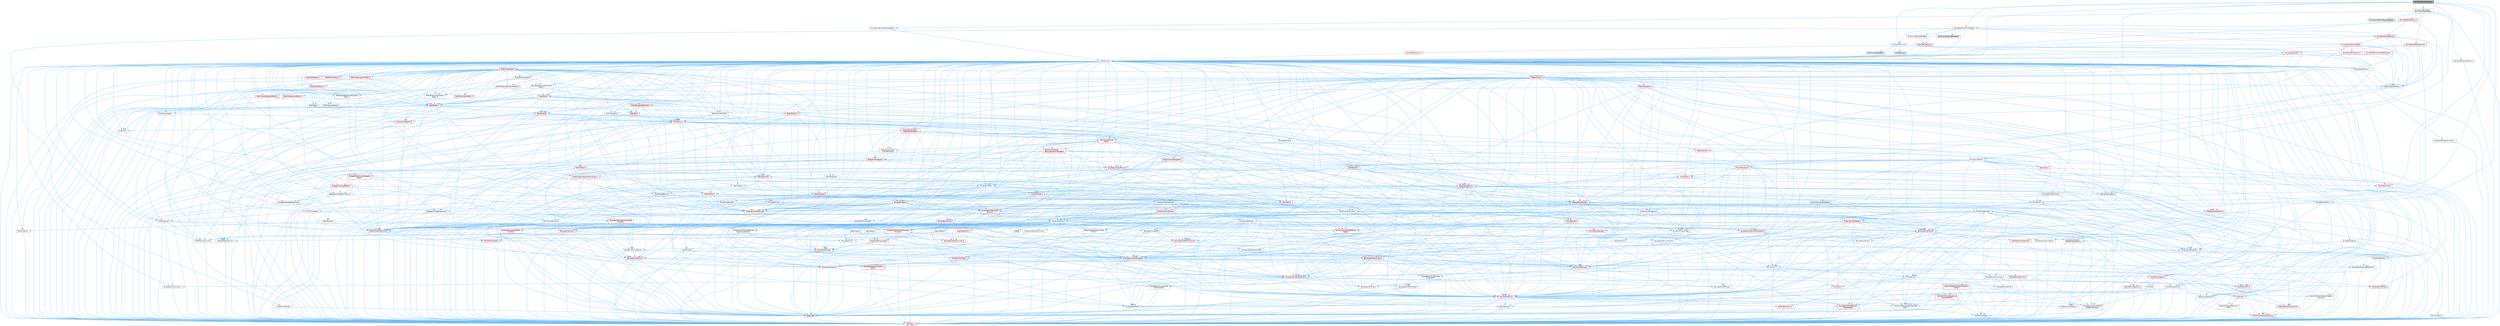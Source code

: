 digraph "AnimDataModelHasher.h"
{
 // INTERACTIVE_SVG=YES
 // LATEX_PDF_SIZE
  bgcolor="transparent";
  edge [fontname=Helvetica,fontsize=10,labelfontname=Helvetica,labelfontsize=10];
  node [fontname=Helvetica,fontsize=10,shape=box,height=0.2,width=0.4];
  Node1 [id="Node000001",label="AnimDataModelHasher.h",height=0.2,width=0.4,color="gray40", fillcolor="grey60", style="filled", fontcolor="black",tooltip=" "];
  Node1 -> Node2 [id="edge1_Node000001_Node000002",color="steelblue1",style="solid",tooltip=" "];
  Node2 [id="Node000002",label="Animation/AnimCurveTypes.h",height=0.2,width=0.4,color="grey40", fillcolor="white", style="filled",URL="$d2/d19/AnimCurveTypes_8h.html",tooltip=" "];
  Node2 -> Node3 [id="edge2_Node000002_Node000003",color="steelblue1",style="solid",tooltip=" "];
  Node3 [id="Node000003",label="CoreMinimal.h",height=0.2,width=0.4,color="grey40", fillcolor="white", style="filled",URL="$d7/d67/CoreMinimal_8h.html",tooltip=" "];
  Node3 -> Node4 [id="edge3_Node000003_Node000004",color="steelblue1",style="solid",tooltip=" "];
  Node4 [id="Node000004",label="CoreTypes.h",height=0.2,width=0.4,color="red", fillcolor="#FFF0F0", style="filled",URL="$dc/dec/CoreTypes_8h.html",tooltip=" "];
  Node3 -> Node18 [id="edge4_Node000003_Node000018",color="steelblue1",style="solid",tooltip=" "];
  Node18 [id="Node000018",label="CoreFwd.h",height=0.2,width=0.4,color="red", fillcolor="#FFF0F0", style="filled",URL="$d1/d1e/CoreFwd_8h.html",tooltip=" "];
  Node18 -> Node4 [id="edge5_Node000018_Node000004",color="steelblue1",style="solid",tooltip=" "];
  Node18 -> Node19 [id="edge6_Node000018_Node000019",color="steelblue1",style="solid",tooltip=" "];
  Node19 [id="Node000019",label="Containers/ContainersFwd.h",height=0.2,width=0.4,color="red", fillcolor="#FFF0F0", style="filled",URL="$d4/d0a/ContainersFwd_8h.html",tooltip=" "];
  Node19 -> Node4 [id="edge7_Node000019_Node000004",color="steelblue1",style="solid",tooltip=" "];
  Node19 -> Node20 [id="edge8_Node000019_Node000020",color="steelblue1",style="solid",tooltip=" "];
  Node20 [id="Node000020",label="Traits/IsContiguousContainer.h",height=0.2,width=0.4,color="red", fillcolor="#FFF0F0", style="filled",URL="$d5/d3c/IsContiguousContainer_8h.html",tooltip=" "];
  Node20 -> Node4 [id="edge9_Node000020_Node000004",color="steelblue1",style="solid",tooltip=" "];
  Node18 -> Node24 [id="edge10_Node000018_Node000024",color="steelblue1",style="solid",tooltip=" "];
  Node24 [id="Node000024",label="UObject/UObjectHierarchy\lFwd.h",height=0.2,width=0.4,color="grey40", fillcolor="white", style="filled",URL="$d3/d13/UObjectHierarchyFwd_8h.html",tooltip=" "];
  Node3 -> Node24 [id="edge11_Node000003_Node000024",color="steelblue1",style="solid",tooltip=" "];
  Node3 -> Node19 [id="edge12_Node000003_Node000019",color="steelblue1",style="solid",tooltip=" "];
  Node3 -> Node25 [id="edge13_Node000003_Node000025",color="steelblue1",style="solid",tooltip=" "];
  Node25 [id="Node000025",label="Misc/VarArgs.h",height=0.2,width=0.4,color="grey40", fillcolor="white", style="filled",URL="$d5/d6f/VarArgs_8h.html",tooltip=" "];
  Node25 -> Node4 [id="edge14_Node000025_Node000004",color="steelblue1",style="solid",tooltip=" "];
  Node3 -> Node26 [id="edge15_Node000003_Node000026",color="steelblue1",style="solid",tooltip=" "];
  Node26 [id="Node000026",label="Logging/LogVerbosity.h",height=0.2,width=0.4,color="grey40", fillcolor="white", style="filled",URL="$d2/d8f/LogVerbosity_8h.html",tooltip=" "];
  Node26 -> Node4 [id="edge16_Node000026_Node000004",color="steelblue1",style="solid",tooltip=" "];
  Node3 -> Node27 [id="edge17_Node000003_Node000027",color="steelblue1",style="solid",tooltip=" "];
  Node27 [id="Node000027",label="Misc/OutputDevice.h",height=0.2,width=0.4,color="grey40", fillcolor="white", style="filled",URL="$d7/d32/OutputDevice_8h.html",tooltip=" "];
  Node27 -> Node18 [id="edge18_Node000027_Node000018",color="steelblue1",style="solid",tooltip=" "];
  Node27 -> Node4 [id="edge19_Node000027_Node000004",color="steelblue1",style="solid",tooltip=" "];
  Node27 -> Node26 [id="edge20_Node000027_Node000026",color="steelblue1",style="solid",tooltip=" "];
  Node27 -> Node25 [id="edge21_Node000027_Node000025",color="steelblue1",style="solid",tooltip=" "];
  Node27 -> Node28 [id="edge22_Node000027_Node000028",color="steelblue1",style="solid",tooltip=" "];
  Node28 [id="Node000028",label="Templates/IsArrayOrRefOf\lTypeByPredicate.h",height=0.2,width=0.4,color="grey40", fillcolor="white", style="filled",URL="$d6/da1/IsArrayOrRefOfTypeByPredicate_8h.html",tooltip=" "];
  Node28 -> Node4 [id="edge23_Node000028_Node000004",color="steelblue1",style="solid",tooltip=" "];
  Node27 -> Node29 [id="edge24_Node000027_Node000029",color="steelblue1",style="solid",tooltip=" "];
  Node29 [id="Node000029",label="Templates/IsValidVariadic\lFunctionArg.h",height=0.2,width=0.4,color="red", fillcolor="#FFF0F0", style="filled",URL="$d0/dc8/IsValidVariadicFunctionArg_8h.html",tooltip=" "];
  Node29 -> Node4 [id="edge25_Node000029_Node000004",color="steelblue1",style="solid",tooltip=" "];
  Node29 -> Node8 [id="edge26_Node000029_Node000008",color="steelblue1",style="solid",tooltip=" "];
  Node8 [id="Node000008",label="type_traits",height=0.2,width=0.4,color="grey60", fillcolor="#E0E0E0", style="filled",tooltip=" "];
  Node27 -> Node31 [id="edge27_Node000027_Node000031",color="steelblue1",style="solid",tooltip=" "];
  Node31 [id="Node000031",label="Traits/IsCharEncodingCompatible\lWith.h",height=0.2,width=0.4,color="grey40", fillcolor="white", style="filled",URL="$df/dd1/IsCharEncodingCompatibleWith_8h.html",tooltip=" "];
  Node31 -> Node8 [id="edge28_Node000031_Node000008",color="steelblue1",style="solid",tooltip=" "];
  Node31 -> Node32 [id="edge29_Node000031_Node000032",color="steelblue1",style="solid",tooltip=" "];
  Node32 [id="Node000032",label="Traits/IsCharType.h",height=0.2,width=0.4,color="grey40", fillcolor="white", style="filled",URL="$db/d51/IsCharType_8h.html",tooltip=" "];
  Node32 -> Node4 [id="edge30_Node000032_Node000004",color="steelblue1",style="solid",tooltip=" "];
  Node3 -> Node33 [id="edge31_Node000003_Node000033",color="steelblue1",style="solid",tooltip=" "];
  Node33 [id="Node000033",label="HAL/PlatformCrt.h",height=0.2,width=0.4,color="red", fillcolor="#FFF0F0", style="filled",URL="$d8/d75/PlatformCrt_8h.html",tooltip=" "];
  Node3 -> Node43 [id="edge32_Node000003_Node000043",color="steelblue1",style="solid",tooltip=" "];
  Node43 [id="Node000043",label="HAL/PlatformMisc.h",height=0.2,width=0.4,color="red", fillcolor="#FFF0F0", style="filled",URL="$d0/df5/PlatformMisc_8h.html",tooltip=" "];
  Node43 -> Node4 [id="edge33_Node000043_Node000004",color="steelblue1",style="solid",tooltip=" "];
  Node3 -> Node62 [id="edge34_Node000003_Node000062",color="steelblue1",style="solid",tooltip=" "];
  Node62 [id="Node000062",label="Misc/AssertionMacros.h",height=0.2,width=0.4,color="red", fillcolor="#FFF0F0", style="filled",URL="$d0/dfa/AssertionMacros_8h.html",tooltip=" "];
  Node62 -> Node4 [id="edge35_Node000062_Node000004",color="steelblue1",style="solid",tooltip=" "];
  Node62 -> Node43 [id="edge36_Node000062_Node000043",color="steelblue1",style="solid",tooltip=" "];
  Node62 -> Node9 [id="edge37_Node000062_Node000009",color="steelblue1",style="solid",tooltip=" "];
  Node9 [id="Node000009",label="PreprocessorHelpers.h",height=0.2,width=0.4,color="grey40", fillcolor="white", style="filled",URL="$db/ddb/PreprocessorHelpers_8h.html",tooltip=" "];
  Node62 -> Node63 [id="edge38_Node000062_Node000063",color="steelblue1",style="solid",tooltip=" "];
  Node63 [id="Node000063",label="Templates/EnableIf.h",height=0.2,width=0.4,color="grey40", fillcolor="white", style="filled",URL="$d7/d60/EnableIf_8h.html",tooltip=" "];
  Node63 -> Node4 [id="edge39_Node000063_Node000004",color="steelblue1",style="solid",tooltip=" "];
  Node62 -> Node28 [id="edge40_Node000062_Node000028",color="steelblue1",style="solid",tooltip=" "];
  Node62 -> Node29 [id="edge41_Node000062_Node000029",color="steelblue1",style="solid",tooltip=" "];
  Node62 -> Node31 [id="edge42_Node000062_Node000031",color="steelblue1",style="solid",tooltip=" "];
  Node62 -> Node25 [id="edge43_Node000062_Node000025",color="steelblue1",style="solid",tooltip=" "];
  Node3 -> Node71 [id="edge44_Node000003_Node000071",color="steelblue1",style="solid",tooltip=" "];
  Node71 [id="Node000071",label="Templates/IsPointer.h",height=0.2,width=0.4,color="grey40", fillcolor="white", style="filled",URL="$d7/d05/IsPointer_8h.html",tooltip=" "];
  Node71 -> Node4 [id="edge45_Node000071_Node000004",color="steelblue1",style="solid",tooltip=" "];
  Node3 -> Node72 [id="edge46_Node000003_Node000072",color="steelblue1",style="solid",tooltip=" "];
  Node72 [id="Node000072",label="HAL/PlatformMemory.h",height=0.2,width=0.4,color="red", fillcolor="#FFF0F0", style="filled",URL="$de/d68/PlatformMemory_8h.html",tooltip=" "];
  Node72 -> Node4 [id="edge47_Node000072_Node000004",color="steelblue1",style="solid",tooltip=" "];
  Node3 -> Node55 [id="edge48_Node000003_Node000055",color="steelblue1",style="solid",tooltip=" "];
  Node55 [id="Node000055",label="HAL/PlatformAtomics.h",height=0.2,width=0.4,color="red", fillcolor="#FFF0F0", style="filled",URL="$d3/d36/PlatformAtomics_8h.html",tooltip=" "];
  Node55 -> Node4 [id="edge49_Node000055_Node000004",color="steelblue1",style="solid",tooltip=" "];
  Node3 -> Node77 [id="edge50_Node000003_Node000077",color="steelblue1",style="solid",tooltip=" "];
  Node77 [id="Node000077",label="Misc/Exec.h",height=0.2,width=0.4,color="grey40", fillcolor="white", style="filled",URL="$de/ddb/Exec_8h.html",tooltip=" "];
  Node77 -> Node4 [id="edge51_Node000077_Node000004",color="steelblue1",style="solid",tooltip=" "];
  Node77 -> Node62 [id="edge52_Node000077_Node000062",color="steelblue1",style="solid",tooltip=" "];
  Node3 -> Node78 [id="edge53_Node000003_Node000078",color="steelblue1",style="solid",tooltip=" "];
  Node78 [id="Node000078",label="HAL/MemoryBase.h",height=0.2,width=0.4,color="red", fillcolor="#FFF0F0", style="filled",URL="$d6/d9f/MemoryBase_8h.html",tooltip=" "];
  Node78 -> Node4 [id="edge54_Node000078_Node000004",color="steelblue1",style="solid",tooltip=" "];
  Node78 -> Node55 [id="edge55_Node000078_Node000055",color="steelblue1",style="solid",tooltip=" "];
  Node78 -> Node33 [id="edge56_Node000078_Node000033",color="steelblue1",style="solid",tooltip=" "];
  Node78 -> Node77 [id="edge57_Node000078_Node000077",color="steelblue1",style="solid",tooltip=" "];
  Node78 -> Node27 [id="edge58_Node000078_Node000027",color="steelblue1",style="solid",tooltip=" "];
  Node3 -> Node88 [id="edge59_Node000003_Node000088",color="steelblue1",style="solid",tooltip=" "];
  Node88 [id="Node000088",label="HAL/UnrealMemory.h",height=0.2,width=0.4,color="red", fillcolor="#FFF0F0", style="filled",URL="$d9/d96/UnrealMemory_8h.html",tooltip=" "];
  Node88 -> Node4 [id="edge60_Node000088_Node000004",color="steelblue1",style="solid",tooltip=" "];
  Node88 -> Node78 [id="edge61_Node000088_Node000078",color="steelblue1",style="solid",tooltip=" "];
  Node88 -> Node72 [id="edge62_Node000088_Node000072",color="steelblue1",style="solid",tooltip=" "];
  Node88 -> Node71 [id="edge63_Node000088_Node000071",color="steelblue1",style="solid",tooltip=" "];
  Node3 -> Node90 [id="edge64_Node000003_Node000090",color="steelblue1",style="solid",tooltip=" "];
  Node90 [id="Node000090",label="Templates/IsArithmetic.h",height=0.2,width=0.4,color="grey40", fillcolor="white", style="filled",URL="$d2/d5d/IsArithmetic_8h.html",tooltip=" "];
  Node90 -> Node4 [id="edge65_Node000090_Node000004",color="steelblue1",style="solid",tooltip=" "];
  Node3 -> Node84 [id="edge66_Node000003_Node000084",color="steelblue1",style="solid",tooltip=" "];
  Node84 [id="Node000084",label="Templates/AndOrNot.h",height=0.2,width=0.4,color="grey40", fillcolor="white", style="filled",URL="$db/d0a/AndOrNot_8h.html",tooltip=" "];
  Node84 -> Node4 [id="edge67_Node000084_Node000004",color="steelblue1",style="solid",tooltip=" "];
  Node3 -> Node91 [id="edge68_Node000003_Node000091",color="steelblue1",style="solid",tooltip=" "];
  Node91 [id="Node000091",label="Templates/IsPODType.h",height=0.2,width=0.4,color="grey40", fillcolor="white", style="filled",URL="$d7/db1/IsPODType_8h.html",tooltip=" "];
  Node91 -> Node4 [id="edge69_Node000091_Node000004",color="steelblue1",style="solid",tooltip=" "];
  Node3 -> Node92 [id="edge70_Node000003_Node000092",color="steelblue1",style="solid",tooltip=" "];
  Node92 [id="Node000092",label="Templates/IsUECoreType.h",height=0.2,width=0.4,color="grey40", fillcolor="white", style="filled",URL="$d1/db8/IsUECoreType_8h.html",tooltip=" "];
  Node92 -> Node4 [id="edge71_Node000092_Node000004",color="steelblue1",style="solid",tooltip=" "];
  Node92 -> Node8 [id="edge72_Node000092_Node000008",color="steelblue1",style="solid",tooltip=" "];
  Node3 -> Node85 [id="edge73_Node000003_Node000085",color="steelblue1",style="solid",tooltip=" "];
  Node85 [id="Node000085",label="Templates/IsTriviallyCopy\lConstructible.h",height=0.2,width=0.4,color="grey40", fillcolor="white", style="filled",URL="$d3/d78/IsTriviallyCopyConstructible_8h.html",tooltip=" "];
  Node85 -> Node4 [id="edge74_Node000085_Node000004",color="steelblue1",style="solid",tooltip=" "];
  Node85 -> Node8 [id="edge75_Node000085_Node000008",color="steelblue1",style="solid",tooltip=" "];
  Node3 -> Node93 [id="edge76_Node000003_Node000093",color="steelblue1",style="solid",tooltip=" "];
  Node93 [id="Node000093",label="Templates/UnrealTypeTraits.h",height=0.2,width=0.4,color="red", fillcolor="#FFF0F0", style="filled",URL="$d2/d2d/UnrealTypeTraits_8h.html",tooltip=" "];
  Node93 -> Node4 [id="edge77_Node000093_Node000004",color="steelblue1",style="solid",tooltip=" "];
  Node93 -> Node71 [id="edge78_Node000093_Node000071",color="steelblue1",style="solid",tooltip=" "];
  Node93 -> Node62 [id="edge79_Node000093_Node000062",color="steelblue1",style="solid",tooltip=" "];
  Node93 -> Node84 [id="edge80_Node000093_Node000084",color="steelblue1",style="solid",tooltip=" "];
  Node93 -> Node63 [id="edge81_Node000093_Node000063",color="steelblue1",style="solid",tooltip=" "];
  Node93 -> Node90 [id="edge82_Node000093_Node000090",color="steelblue1",style="solid",tooltip=" "];
  Node93 -> Node91 [id="edge83_Node000093_Node000091",color="steelblue1",style="solid",tooltip=" "];
  Node93 -> Node92 [id="edge84_Node000093_Node000092",color="steelblue1",style="solid",tooltip=" "];
  Node93 -> Node85 [id="edge85_Node000093_Node000085",color="steelblue1",style="solid",tooltip=" "];
  Node3 -> Node63 [id="edge86_Node000003_Node000063",color="steelblue1",style="solid",tooltip=" "];
  Node3 -> Node95 [id="edge87_Node000003_Node000095",color="steelblue1",style="solid",tooltip=" "];
  Node95 [id="Node000095",label="Templates/RemoveReference.h",height=0.2,width=0.4,color="grey40", fillcolor="white", style="filled",URL="$da/dbe/RemoveReference_8h.html",tooltip=" "];
  Node95 -> Node4 [id="edge88_Node000095_Node000004",color="steelblue1",style="solid",tooltip=" "];
  Node3 -> Node96 [id="edge89_Node000003_Node000096",color="steelblue1",style="solid",tooltip=" "];
  Node96 [id="Node000096",label="Templates/IntegralConstant.h",height=0.2,width=0.4,color="grey40", fillcolor="white", style="filled",URL="$db/d1b/IntegralConstant_8h.html",tooltip=" "];
  Node96 -> Node4 [id="edge90_Node000096_Node000004",color="steelblue1",style="solid",tooltip=" "];
  Node3 -> Node97 [id="edge91_Node000003_Node000097",color="steelblue1",style="solid",tooltip=" "];
  Node97 [id="Node000097",label="Templates/IsClass.h",height=0.2,width=0.4,color="grey40", fillcolor="white", style="filled",URL="$db/dcb/IsClass_8h.html",tooltip=" "];
  Node97 -> Node4 [id="edge92_Node000097_Node000004",color="steelblue1",style="solid",tooltip=" "];
  Node3 -> Node98 [id="edge93_Node000003_Node000098",color="steelblue1",style="solid",tooltip=" "];
  Node98 [id="Node000098",label="Templates/TypeCompatible\lBytes.h",height=0.2,width=0.4,color="red", fillcolor="#FFF0F0", style="filled",URL="$df/d0a/TypeCompatibleBytes_8h.html",tooltip=" "];
  Node98 -> Node4 [id="edge94_Node000098_Node000004",color="steelblue1",style="solid",tooltip=" "];
  Node98 -> Node8 [id="edge95_Node000098_Node000008",color="steelblue1",style="solid",tooltip=" "];
  Node3 -> Node20 [id="edge96_Node000003_Node000020",color="steelblue1",style="solid",tooltip=" "];
  Node3 -> Node99 [id="edge97_Node000003_Node000099",color="steelblue1",style="solid",tooltip=" "];
  Node99 [id="Node000099",label="Templates/UnrealTemplate.h",height=0.2,width=0.4,color="red", fillcolor="#FFF0F0", style="filled",URL="$d4/d24/UnrealTemplate_8h.html",tooltip=" "];
  Node99 -> Node4 [id="edge98_Node000099_Node000004",color="steelblue1",style="solid",tooltip=" "];
  Node99 -> Node71 [id="edge99_Node000099_Node000071",color="steelblue1",style="solid",tooltip=" "];
  Node99 -> Node88 [id="edge100_Node000099_Node000088",color="steelblue1",style="solid",tooltip=" "];
  Node99 -> Node93 [id="edge101_Node000099_Node000093",color="steelblue1",style="solid",tooltip=" "];
  Node99 -> Node95 [id="edge102_Node000099_Node000095",color="steelblue1",style="solid",tooltip=" "];
  Node99 -> Node65 [id="edge103_Node000099_Node000065",color="steelblue1",style="solid",tooltip=" "];
  Node65 [id="Node000065",label="Templates/Requires.h",height=0.2,width=0.4,color="grey40", fillcolor="white", style="filled",URL="$dc/d96/Requires_8h.html",tooltip=" "];
  Node65 -> Node63 [id="edge104_Node000065_Node000063",color="steelblue1",style="solid",tooltip=" "];
  Node65 -> Node8 [id="edge105_Node000065_Node000008",color="steelblue1",style="solid",tooltip=" "];
  Node99 -> Node98 [id="edge106_Node000099_Node000098",color="steelblue1",style="solid",tooltip=" "];
  Node99 -> Node20 [id="edge107_Node000099_Node000020",color="steelblue1",style="solid",tooltip=" "];
  Node99 -> Node8 [id="edge108_Node000099_Node000008",color="steelblue1",style="solid",tooltip=" "];
  Node3 -> Node48 [id="edge109_Node000003_Node000048",color="steelblue1",style="solid",tooltip=" "];
  Node48 [id="Node000048",label="Math/NumericLimits.h",height=0.2,width=0.4,color="grey40", fillcolor="white", style="filled",URL="$df/d1b/NumericLimits_8h.html",tooltip=" "];
  Node48 -> Node4 [id="edge110_Node000048_Node000004",color="steelblue1",style="solid",tooltip=" "];
  Node3 -> Node103 [id="edge111_Node000003_Node000103",color="steelblue1",style="solid",tooltip=" "];
  Node103 [id="Node000103",label="HAL/PlatformMath.h",height=0.2,width=0.4,color="red", fillcolor="#FFF0F0", style="filled",URL="$dc/d53/PlatformMath_8h.html",tooltip=" "];
  Node103 -> Node4 [id="edge112_Node000103_Node000004",color="steelblue1",style="solid",tooltip=" "];
  Node3 -> Node86 [id="edge113_Node000003_Node000086",color="steelblue1",style="solid",tooltip=" "];
  Node86 [id="Node000086",label="Templates/IsTriviallyCopy\lAssignable.h",height=0.2,width=0.4,color="grey40", fillcolor="white", style="filled",URL="$d2/df2/IsTriviallyCopyAssignable_8h.html",tooltip=" "];
  Node86 -> Node4 [id="edge114_Node000086_Node000004",color="steelblue1",style="solid",tooltip=" "];
  Node86 -> Node8 [id="edge115_Node000086_Node000008",color="steelblue1",style="solid",tooltip=" "];
  Node3 -> Node111 [id="edge116_Node000003_Node000111",color="steelblue1",style="solid",tooltip=" "];
  Node111 [id="Node000111",label="Templates/MemoryOps.h",height=0.2,width=0.4,color="red", fillcolor="#FFF0F0", style="filled",URL="$db/dea/MemoryOps_8h.html",tooltip=" "];
  Node111 -> Node4 [id="edge117_Node000111_Node000004",color="steelblue1",style="solid",tooltip=" "];
  Node111 -> Node88 [id="edge118_Node000111_Node000088",color="steelblue1",style="solid",tooltip=" "];
  Node111 -> Node86 [id="edge119_Node000111_Node000086",color="steelblue1",style="solid",tooltip=" "];
  Node111 -> Node85 [id="edge120_Node000111_Node000085",color="steelblue1",style="solid",tooltip=" "];
  Node111 -> Node65 [id="edge121_Node000111_Node000065",color="steelblue1",style="solid",tooltip=" "];
  Node111 -> Node93 [id="edge122_Node000111_Node000093",color="steelblue1",style="solid",tooltip=" "];
  Node111 -> Node8 [id="edge123_Node000111_Node000008",color="steelblue1",style="solid",tooltip=" "];
  Node3 -> Node112 [id="edge124_Node000003_Node000112",color="steelblue1",style="solid",tooltip=" "];
  Node112 [id="Node000112",label="Containers/ContainerAllocation\lPolicies.h",height=0.2,width=0.4,color="red", fillcolor="#FFF0F0", style="filled",URL="$d7/dff/ContainerAllocationPolicies_8h.html",tooltip=" "];
  Node112 -> Node4 [id="edge125_Node000112_Node000004",color="steelblue1",style="solid",tooltip=" "];
  Node112 -> Node112 [id="edge126_Node000112_Node000112",color="steelblue1",style="solid",tooltip=" "];
  Node112 -> Node103 [id="edge127_Node000112_Node000103",color="steelblue1",style="solid",tooltip=" "];
  Node112 -> Node88 [id="edge128_Node000112_Node000088",color="steelblue1",style="solid",tooltip=" "];
  Node112 -> Node48 [id="edge129_Node000112_Node000048",color="steelblue1",style="solid",tooltip=" "];
  Node112 -> Node62 [id="edge130_Node000112_Node000062",color="steelblue1",style="solid",tooltip=" "];
  Node112 -> Node111 [id="edge131_Node000112_Node000111",color="steelblue1",style="solid",tooltip=" "];
  Node112 -> Node98 [id="edge132_Node000112_Node000098",color="steelblue1",style="solid",tooltip=" "];
  Node112 -> Node8 [id="edge133_Node000112_Node000008",color="steelblue1",style="solid",tooltip=" "];
  Node3 -> Node115 [id="edge134_Node000003_Node000115",color="steelblue1",style="solid",tooltip=" "];
  Node115 [id="Node000115",label="Templates/IsEnumClass.h",height=0.2,width=0.4,color="grey40", fillcolor="white", style="filled",URL="$d7/d15/IsEnumClass_8h.html",tooltip=" "];
  Node115 -> Node4 [id="edge135_Node000115_Node000004",color="steelblue1",style="solid",tooltip=" "];
  Node115 -> Node84 [id="edge136_Node000115_Node000084",color="steelblue1",style="solid",tooltip=" "];
  Node3 -> Node116 [id="edge137_Node000003_Node000116",color="steelblue1",style="solid",tooltip=" "];
  Node116 [id="Node000116",label="HAL/PlatformProperties.h",height=0.2,width=0.4,color="red", fillcolor="#FFF0F0", style="filled",URL="$d9/db0/PlatformProperties_8h.html",tooltip=" "];
  Node116 -> Node4 [id="edge138_Node000116_Node000004",color="steelblue1",style="solid",tooltip=" "];
  Node3 -> Node119 [id="edge139_Node000003_Node000119",color="steelblue1",style="solid",tooltip=" "];
  Node119 [id="Node000119",label="Misc/EngineVersionBase.h",height=0.2,width=0.4,color="grey40", fillcolor="white", style="filled",URL="$d5/d2b/EngineVersionBase_8h.html",tooltip=" "];
  Node119 -> Node4 [id="edge140_Node000119_Node000004",color="steelblue1",style="solid",tooltip=" "];
  Node3 -> Node120 [id="edge141_Node000003_Node000120",color="steelblue1",style="solid",tooltip=" "];
  Node120 [id="Node000120",label="Internationalization\l/TextNamespaceFwd.h",height=0.2,width=0.4,color="grey40", fillcolor="white", style="filled",URL="$d8/d97/TextNamespaceFwd_8h.html",tooltip=" "];
  Node120 -> Node4 [id="edge142_Node000120_Node000004",color="steelblue1",style="solid",tooltip=" "];
  Node3 -> Node121 [id="edge143_Node000003_Node000121",color="steelblue1",style="solid",tooltip=" "];
  Node121 [id="Node000121",label="Serialization/Archive.h",height=0.2,width=0.4,color="red", fillcolor="#FFF0F0", style="filled",URL="$d7/d3b/Archive_8h.html",tooltip=" "];
  Node121 -> Node18 [id="edge144_Node000121_Node000018",color="steelblue1",style="solid",tooltip=" "];
  Node121 -> Node4 [id="edge145_Node000121_Node000004",color="steelblue1",style="solid",tooltip=" "];
  Node121 -> Node116 [id="edge146_Node000121_Node000116",color="steelblue1",style="solid",tooltip=" "];
  Node121 -> Node120 [id="edge147_Node000121_Node000120",color="steelblue1",style="solid",tooltip=" "];
  Node121 -> Node62 [id="edge148_Node000121_Node000062",color="steelblue1",style="solid",tooltip=" "];
  Node121 -> Node119 [id="edge149_Node000121_Node000119",color="steelblue1",style="solid",tooltip=" "];
  Node121 -> Node25 [id="edge150_Node000121_Node000025",color="steelblue1",style="solid",tooltip=" "];
  Node121 -> Node63 [id="edge151_Node000121_Node000063",color="steelblue1",style="solid",tooltip=" "];
  Node121 -> Node28 [id="edge152_Node000121_Node000028",color="steelblue1",style="solid",tooltip=" "];
  Node121 -> Node115 [id="edge153_Node000121_Node000115",color="steelblue1",style="solid",tooltip=" "];
  Node121 -> Node29 [id="edge154_Node000121_Node000029",color="steelblue1",style="solid",tooltip=" "];
  Node121 -> Node99 [id="edge155_Node000121_Node000099",color="steelblue1",style="solid",tooltip=" "];
  Node121 -> Node31 [id="edge156_Node000121_Node000031",color="steelblue1",style="solid",tooltip=" "];
  Node121 -> Node124 [id="edge157_Node000121_Node000124",color="steelblue1",style="solid",tooltip=" "];
  Node124 [id="Node000124",label="UObject/ObjectVersion.h",height=0.2,width=0.4,color="grey40", fillcolor="white", style="filled",URL="$da/d63/ObjectVersion_8h.html",tooltip=" "];
  Node124 -> Node4 [id="edge158_Node000124_Node000004",color="steelblue1",style="solid",tooltip=" "];
  Node3 -> Node125 [id="edge159_Node000003_Node000125",color="steelblue1",style="solid",tooltip=" "];
  Node125 [id="Node000125",label="Templates/Less.h",height=0.2,width=0.4,color="grey40", fillcolor="white", style="filled",URL="$de/dc8/Less_8h.html",tooltip=" "];
  Node125 -> Node4 [id="edge160_Node000125_Node000004",color="steelblue1",style="solid",tooltip=" "];
  Node125 -> Node99 [id="edge161_Node000125_Node000099",color="steelblue1",style="solid",tooltip=" "];
  Node3 -> Node126 [id="edge162_Node000003_Node000126",color="steelblue1",style="solid",tooltip=" "];
  Node126 [id="Node000126",label="Templates/Sorting.h",height=0.2,width=0.4,color="red", fillcolor="#FFF0F0", style="filled",URL="$d3/d9e/Sorting_8h.html",tooltip=" "];
  Node126 -> Node4 [id="edge163_Node000126_Node000004",color="steelblue1",style="solid",tooltip=" "];
  Node126 -> Node103 [id="edge164_Node000126_Node000103",color="steelblue1",style="solid",tooltip=" "];
  Node126 -> Node125 [id="edge165_Node000126_Node000125",color="steelblue1",style="solid",tooltip=" "];
  Node3 -> Node137 [id="edge166_Node000003_Node000137",color="steelblue1",style="solid",tooltip=" "];
  Node137 [id="Node000137",label="Misc/Char.h",height=0.2,width=0.4,color="red", fillcolor="#FFF0F0", style="filled",URL="$d0/d58/Char_8h.html",tooltip=" "];
  Node137 -> Node4 [id="edge167_Node000137_Node000004",color="steelblue1",style="solid",tooltip=" "];
  Node137 -> Node8 [id="edge168_Node000137_Node000008",color="steelblue1",style="solid",tooltip=" "];
  Node3 -> Node140 [id="edge169_Node000003_Node000140",color="steelblue1",style="solid",tooltip=" "];
  Node140 [id="Node000140",label="GenericPlatform/GenericPlatform\lStricmp.h",height=0.2,width=0.4,color="grey40", fillcolor="white", style="filled",URL="$d2/d86/GenericPlatformStricmp_8h.html",tooltip=" "];
  Node140 -> Node4 [id="edge170_Node000140_Node000004",color="steelblue1",style="solid",tooltip=" "];
  Node3 -> Node141 [id="edge171_Node000003_Node000141",color="steelblue1",style="solid",tooltip=" "];
  Node141 [id="Node000141",label="GenericPlatform/GenericPlatform\lString.h",height=0.2,width=0.4,color="red", fillcolor="#FFF0F0", style="filled",URL="$dd/d20/GenericPlatformString_8h.html",tooltip=" "];
  Node141 -> Node4 [id="edge172_Node000141_Node000004",color="steelblue1",style="solid",tooltip=" "];
  Node141 -> Node140 [id="edge173_Node000141_Node000140",color="steelblue1",style="solid",tooltip=" "];
  Node141 -> Node63 [id="edge174_Node000141_Node000063",color="steelblue1",style="solid",tooltip=" "];
  Node141 -> Node31 [id="edge175_Node000141_Node000031",color="steelblue1",style="solid",tooltip=" "];
  Node141 -> Node142 [id="edge176_Node000141_Node000142",color="steelblue1",style="solid",tooltip=" "];
  Node142 [id="Node000142",label="Traits/IsCharEncodingSimply\lConvertibleTo.h",height=0.2,width=0.4,color="red", fillcolor="#FFF0F0", style="filled",URL="$d4/dee/IsCharEncodingSimplyConvertibleTo_8h.html",tooltip=" "];
  Node142 -> Node8 [id="edge177_Node000142_Node000008",color="steelblue1",style="solid",tooltip=" "];
  Node142 -> Node31 [id="edge178_Node000142_Node000031",color="steelblue1",style="solid",tooltip=" "];
  Node142 -> Node32 [id="edge179_Node000142_Node000032",color="steelblue1",style="solid",tooltip=" "];
  Node141 -> Node32 [id="edge180_Node000141_Node000032",color="steelblue1",style="solid",tooltip=" "];
  Node141 -> Node8 [id="edge181_Node000141_Node000008",color="steelblue1",style="solid",tooltip=" "];
  Node3 -> Node74 [id="edge182_Node000003_Node000074",color="steelblue1",style="solid",tooltip=" "];
  Node74 [id="Node000074",label="HAL/PlatformString.h",height=0.2,width=0.4,color="red", fillcolor="#FFF0F0", style="filled",URL="$db/db5/PlatformString_8h.html",tooltip=" "];
  Node74 -> Node4 [id="edge183_Node000074_Node000004",color="steelblue1",style="solid",tooltip=" "];
  Node3 -> Node144 [id="edge184_Node000003_Node000144",color="steelblue1",style="solid",tooltip=" "];
  Node144 [id="Node000144",label="Misc/CString.h",height=0.2,width=0.4,color="grey40", fillcolor="white", style="filled",URL="$d2/d49/CString_8h.html",tooltip=" "];
  Node144 -> Node4 [id="edge185_Node000144_Node000004",color="steelblue1",style="solid",tooltip=" "];
  Node144 -> Node33 [id="edge186_Node000144_Node000033",color="steelblue1",style="solid",tooltip=" "];
  Node144 -> Node74 [id="edge187_Node000144_Node000074",color="steelblue1",style="solid",tooltip=" "];
  Node144 -> Node62 [id="edge188_Node000144_Node000062",color="steelblue1",style="solid",tooltip=" "];
  Node144 -> Node137 [id="edge189_Node000144_Node000137",color="steelblue1",style="solid",tooltip=" "];
  Node144 -> Node25 [id="edge190_Node000144_Node000025",color="steelblue1",style="solid",tooltip=" "];
  Node144 -> Node28 [id="edge191_Node000144_Node000028",color="steelblue1",style="solid",tooltip=" "];
  Node144 -> Node29 [id="edge192_Node000144_Node000029",color="steelblue1",style="solid",tooltip=" "];
  Node144 -> Node31 [id="edge193_Node000144_Node000031",color="steelblue1",style="solid",tooltip=" "];
  Node3 -> Node145 [id="edge194_Node000003_Node000145",color="steelblue1",style="solid",tooltip=" "];
  Node145 [id="Node000145",label="Misc/Crc.h",height=0.2,width=0.4,color="grey40", fillcolor="white", style="filled",URL="$d4/dd2/Crc_8h.html",tooltip=" "];
  Node145 -> Node4 [id="edge195_Node000145_Node000004",color="steelblue1",style="solid",tooltip=" "];
  Node145 -> Node74 [id="edge196_Node000145_Node000074",color="steelblue1",style="solid",tooltip=" "];
  Node145 -> Node62 [id="edge197_Node000145_Node000062",color="steelblue1",style="solid",tooltip=" "];
  Node145 -> Node144 [id="edge198_Node000145_Node000144",color="steelblue1",style="solid",tooltip=" "];
  Node145 -> Node137 [id="edge199_Node000145_Node000137",color="steelblue1",style="solid",tooltip=" "];
  Node145 -> Node93 [id="edge200_Node000145_Node000093",color="steelblue1",style="solid",tooltip=" "];
  Node145 -> Node32 [id="edge201_Node000145_Node000032",color="steelblue1",style="solid",tooltip=" "];
  Node3 -> Node136 [id="edge202_Node000003_Node000136",color="steelblue1",style="solid",tooltip=" "];
  Node136 [id="Node000136",label="Math/UnrealMathUtility.h",height=0.2,width=0.4,color="red", fillcolor="#FFF0F0", style="filled",URL="$db/db8/UnrealMathUtility_8h.html",tooltip=" "];
  Node136 -> Node4 [id="edge203_Node000136_Node000004",color="steelblue1",style="solid",tooltip=" "];
  Node136 -> Node62 [id="edge204_Node000136_Node000062",color="steelblue1",style="solid",tooltip=" "];
  Node136 -> Node103 [id="edge205_Node000136_Node000103",color="steelblue1",style="solid",tooltip=" "];
  Node136 -> Node65 [id="edge206_Node000136_Node000065",color="steelblue1",style="solid",tooltip=" "];
  Node3 -> Node146 [id="edge207_Node000003_Node000146",color="steelblue1",style="solid",tooltip=" "];
  Node146 [id="Node000146",label="Containers/UnrealString.h",height=0.2,width=0.4,color="red", fillcolor="#FFF0F0", style="filled",URL="$d5/dba/UnrealString_8h.html",tooltip=" "];
  Node3 -> Node150 [id="edge208_Node000003_Node000150",color="steelblue1",style="solid",tooltip=" "];
  Node150 [id="Node000150",label="Containers/Array.h",height=0.2,width=0.4,color="grey40", fillcolor="white", style="filled",URL="$df/dd0/Array_8h.html",tooltip=" "];
  Node150 -> Node4 [id="edge209_Node000150_Node000004",color="steelblue1",style="solid",tooltip=" "];
  Node150 -> Node62 [id="edge210_Node000150_Node000062",color="steelblue1",style="solid",tooltip=" "];
  Node150 -> Node151 [id="edge211_Node000150_Node000151",color="steelblue1",style="solid",tooltip=" "];
  Node151 [id="Node000151",label="Misc/IntrusiveUnsetOptional\lState.h",height=0.2,width=0.4,color="red", fillcolor="#FFF0F0", style="filled",URL="$d2/d0a/IntrusiveUnsetOptionalState_8h.html",tooltip=" "];
  Node150 -> Node153 [id="edge212_Node000150_Node000153",color="steelblue1",style="solid",tooltip=" "];
  Node153 [id="Node000153",label="Misc/ReverseIterate.h",height=0.2,width=0.4,color="red", fillcolor="#FFF0F0", style="filled",URL="$db/de3/ReverseIterate_8h.html",tooltip=" "];
  Node150 -> Node88 [id="edge213_Node000150_Node000088",color="steelblue1",style="solid",tooltip=" "];
  Node150 -> Node93 [id="edge214_Node000150_Node000093",color="steelblue1",style="solid",tooltip=" "];
  Node150 -> Node99 [id="edge215_Node000150_Node000099",color="steelblue1",style="solid",tooltip=" "];
  Node150 -> Node155 [id="edge216_Node000150_Node000155",color="steelblue1",style="solid",tooltip=" "];
  Node155 [id="Node000155",label="Containers/AllowShrinking.h",height=0.2,width=0.4,color="grey40", fillcolor="white", style="filled",URL="$d7/d1a/AllowShrinking_8h.html",tooltip=" "];
  Node155 -> Node4 [id="edge217_Node000155_Node000004",color="steelblue1",style="solid",tooltip=" "];
  Node150 -> Node112 [id="edge218_Node000150_Node000112",color="steelblue1",style="solid",tooltip=" "];
  Node150 -> Node156 [id="edge219_Node000150_Node000156",color="steelblue1",style="solid",tooltip=" "];
  Node156 [id="Node000156",label="Containers/ContainerElement\lTypeCompatibility.h",height=0.2,width=0.4,color="grey40", fillcolor="white", style="filled",URL="$df/ddf/ContainerElementTypeCompatibility_8h.html",tooltip=" "];
  Node156 -> Node4 [id="edge220_Node000156_Node000004",color="steelblue1",style="solid",tooltip=" "];
  Node156 -> Node93 [id="edge221_Node000156_Node000093",color="steelblue1",style="solid",tooltip=" "];
  Node150 -> Node121 [id="edge222_Node000150_Node000121",color="steelblue1",style="solid",tooltip=" "];
  Node150 -> Node157 [id="edge223_Node000150_Node000157",color="steelblue1",style="solid",tooltip=" "];
  Node157 [id="Node000157",label="Serialization/MemoryImage\lWriter.h",height=0.2,width=0.4,color="grey40", fillcolor="white", style="filled",URL="$d0/d08/MemoryImageWriter_8h.html",tooltip=" "];
  Node157 -> Node4 [id="edge224_Node000157_Node000004",color="steelblue1",style="solid",tooltip=" "];
  Node157 -> Node158 [id="edge225_Node000157_Node000158",color="steelblue1",style="solid",tooltip=" "];
  Node158 [id="Node000158",label="Serialization/MemoryLayout.h",height=0.2,width=0.4,color="red", fillcolor="#FFF0F0", style="filled",URL="$d7/d66/MemoryLayout_8h.html",tooltip=" "];
  Node158 -> Node161 [id="edge226_Node000158_Node000161",color="steelblue1",style="solid",tooltip=" "];
  Node161 [id="Node000161",label="Containers/EnumAsByte.h",height=0.2,width=0.4,color="grey40", fillcolor="white", style="filled",URL="$d6/d9a/EnumAsByte_8h.html",tooltip=" "];
  Node161 -> Node4 [id="edge227_Node000161_Node000004",color="steelblue1",style="solid",tooltip=" "];
  Node161 -> Node91 [id="edge228_Node000161_Node000091",color="steelblue1",style="solid",tooltip=" "];
  Node161 -> Node162 [id="edge229_Node000161_Node000162",color="steelblue1",style="solid",tooltip=" "];
  Node162 [id="Node000162",label="Templates/TypeHash.h",height=0.2,width=0.4,color="red", fillcolor="#FFF0F0", style="filled",URL="$d1/d62/TypeHash_8h.html",tooltip=" "];
  Node162 -> Node4 [id="edge230_Node000162_Node000004",color="steelblue1",style="solid",tooltip=" "];
  Node162 -> Node65 [id="edge231_Node000162_Node000065",color="steelblue1",style="solid",tooltip=" "];
  Node162 -> Node145 [id="edge232_Node000162_Node000145",color="steelblue1",style="solid",tooltip=" "];
  Node162 -> Node8 [id="edge233_Node000162_Node000008",color="steelblue1",style="solid",tooltip=" "];
  Node158 -> Node45 [id="edge234_Node000158_Node000045",color="steelblue1",style="solid",tooltip=" "];
  Node45 [id="Node000045",label="Containers/StringFwd.h",height=0.2,width=0.4,color="grey40", fillcolor="white", style="filled",URL="$df/d37/StringFwd_8h.html",tooltip=" "];
  Node45 -> Node4 [id="edge235_Node000045_Node000004",color="steelblue1",style="solid",tooltip=" "];
  Node45 -> Node46 [id="edge236_Node000045_Node000046",color="steelblue1",style="solid",tooltip=" "];
  Node46 [id="Node000046",label="Traits/ElementType.h",height=0.2,width=0.4,color="red", fillcolor="#FFF0F0", style="filled",URL="$d5/d4f/ElementType_8h.html",tooltip=" "];
  Node46 -> Node8 [id="edge237_Node000046_Node000008",color="steelblue1",style="solid",tooltip=" "];
  Node45 -> Node20 [id="edge238_Node000045_Node000020",color="steelblue1",style="solid",tooltip=" "];
  Node158 -> Node88 [id="edge239_Node000158_Node000088",color="steelblue1",style="solid",tooltip=" "];
  Node158 -> Node63 [id="edge240_Node000158_Node000063",color="steelblue1",style="solid",tooltip=" "];
  Node158 -> Node99 [id="edge241_Node000158_Node000099",color="steelblue1",style="solid",tooltip=" "];
  Node150 -> Node166 [id="edge242_Node000150_Node000166",color="steelblue1",style="solid",tooltip=" "];
  Node166 [id="Node000166",label="Algo/Heapify.h",height=0.2,width=0.4,color="grey40", fillcolor="white", style="filled",URL="$d0/d2a/Heapify_8h.html",tooltip=" "];
  Node166 -> Node133 [id="edge243_Node000166_Node000133",color="steelblue1",style="solid",tooltip=" "];
  Node133 [id="Node000133",label="Algo/Impl/BinaryHeap.h",height=0.2,width=0.4,color="red", fillcolor="#FFF0F0", style="filled",URL="$d7/da3/Algo_2Impl_2BinaryHeap_8h.html",tooltip=" "];
  Node133 -> Node129 [id="edge244_Node000133_Node000129",color="steelblue1",style="solid",tooltip=" "];
  Node129 [id="Node000129",label="Templates/Invoke.h",height=0.2,width=0.4,color="red", fillcolor="#FFF0F0", style="filled",URL="$d7/deb/Invoke_8h.html",tooltip=" "];
  Node129 -> Node4 [id="edge245_Node000129_Node000004",color="steelblue1",style="solid",tooltip=" "];
  Node129 -> Node99 [id="edge246_Node000129_Node000099",color="steelblue1",style="solid",tooltip=" "];
  Node129 -> Node8 [id="edge247_Node000129_Node000008",color="steelblue1",style="solid",tooltip=" "];
  Node133 -> Node8 [id="edge248_Node000133_Node000008",color="steelblue1",style="solid",tooltip=" "];
  Node166 -> Node128 [id="edge249_Node000166_Node000128",color="steelblue1",style="solid",tooltip=" "];
  Node128 [id="Node000128",label="Templates/IdentityFunctor.h",height=0.2,width=0.4,color="red", fillcolor="#FFF0F0", style="filled",URL="$d7/d2e/IdentityFunctor_8h.html",tooltip=" "];
  Node166 -> Node129 [id="edge250_Node000166_Node000129",color="steelblue1",style="solid",tooltip=" "];
  Node166 -> Node125 [id="edge251_Node000166_Node000125",color="steelblue1",style="solid",tooltip=" "];
  Node166 -> Node99 [id="edge252_Node000166_Node000099",color="steelblue1",style="solid",tooltip=" "];
  Node150 -> Node167 [id="edge253_Node000150_Node000167",color="steelblue1",style="solid",tooltip=" "];
  Node167 [id="Node000167",label="Algo/HeapSort.h",height=0.2,width=0.4,color="grey40", fillcolor="white", style="filled",URL="$d3/d92/HeapSort_8h.html",tooltip=" "];
  Node167 -> Node133 [id="edge254_Node000167_Node000133",color="steelblue1",style="solid",tooltip=" "];
  Node167 -> Node128 [id="edge255_Node000167_Node000128",color="steelblue1",style="solid",tooltip=" "];
  Node167 -> Node125 [id="edge256_Node000167_Node000125",color="steelblue1",style="solid",tooltip=" "];
  Node167 -> Node99 [id="edge257_Node000167_Node000099",color="steelblue1",style="solid",tooltip=" "];
  Node150 -> Node168 [id="edge258_Node000150_Node000168",color="steelblue1",style="solid",tooltip=" "];
  Node168 [id="Node000168",label="Algo/IsHeap.h",height=0.2,width=0.4,color="grey40", fillcolor="white", style="filled",URL="$de/d32/IsHeap_8h.html",tooltip=" "];
  Node168 -> Node133 [id="edge259_Node000168_Node000133",color="steelblue1",style="solid",tooltip=" "];
  Node168 -> Node128 [id="edge260_Node000168_Node000128",color="steelblue1",style="solid",tooltip=" "];
  Node168 -> Node129 [id="edge261_Node000168_Node000129",color="steelblue1",style="solid",tooltip=" "];
  Node168 -> Node125 [id="edge262_Node000168_Node000125",color="steelblue1",style="solid",tooltip=" "];
  Node168 -> Node99 [id="edge263_Node000168_Node000099",color="steelblue1",style="solid",tooltip=" "];
  Node150 -> Node133 [id="edge264_Node000150_Node000133",color="steelblue1",style="solid",tooltip=" "];
  Node150 -> Node169 [id="edge265_Node000150_Node000169",color="steelblue1",style="solid",tooltip=" "];
  Node169 [id="Node000169",label="Algo/StableSort.h",height=0.2,width=0.4,color="red", fillcolor="#FFF0F0", style="filled",URL="$d7/d3c/StableSort_8h.html",tooltip=" "];
  Node169 -> Node128 [id="edge266_Node000169_Node000128",color="steelblue1",style="solid",tooltip=" "];
  Node169 -> Node129 [id="edge267_Node000169_Node000129",color="steelblue1",style="solid",tooltip=" "];
  Node169 -> Node125 [id="edge268_Node000169_Node000125",color="steelblue1",style="solid",tooltip=" "];
  Node169 -> Node99 [id="edge269_Node000169_Node000099",color="steelblue1",style="solid",tooltip=" "];
  Node150 -> Node171 [id="edge270_Node000150_Node000171",color="steelblue1",style="solid",tooltip=" "];
  Node171 [id="Node000171",label="Concepts/GetTypeHashable.h",height=0.2,width=0.4,color="grey40", fillcolor="white", style="filled",URL="$d3/da2/GetTypeHashable_8h.html",tooltip=" "];
  Node171 -> Node4 [id="edge271_Node000171_Node000004",color="steelblue1",style="solid",tooltip=" "];
  Node171 -> Node162 [id="edge272_Node000171_Node000162",color="steelblue1",style="solid",tooltip=" "];
  Node150 -> Node128 [id="edge273_Node000150_Node000128",color="steelblue1",style="solid",tooltip=" "];
  Node150 -> Node129 [id="edge274_Node000150_Node000129",color="steelblue1",style="solid",tooltip=" "];
  Node150 -> Node125 [id="edge275_Node000150_Node000125",color="steelblue1",style="solid",tooltip=" "];
  Node150 -> Node172 [id="edge276_Node000150_Node000172",color="steelblue1",style="solid",tooltip=" "];
  Node172 [id="Node000172",label="Templates/LosesQualifiers\lFromTo.h",height=0.2,width=0.4,color="red", fillcolor="#FFF0F0", style="filled",URL="$d2/db3/LosesQualifiersFromTo_8h.html",tooltip=" "];
  Node172 -> Node8 [id="edge277_Node000172_Node000008",color="steelblue1",style="solid",tooltip=" "];
  Node150 -> Node65 [id="edge278_Node000150_Node000065",color="steelblue1",style="solid",tooltip=" "];
  Node150 -> Node126 [id="edge279_Node000150_Node000126",color="steelblue1",style="solid",tooltip=" "];
  Node150 -> Node173 [id="edge280_Node000150_Node000173",color="steelblue1",style="solid",tooltip=" "];
  Node173 [id="Node000173",label="Templates/AlignmentTemplates.h",height=0.2,width=0.4,color="red", fillcolor="#FFF0F0", style="filled",URL="$dd/d32/AlignmentTemplates_8h.html",tooltip=" "];
  Node173 -> Node4 [id="edge281_Node000173_Node000004",color="steelblue1",style="solid",tooltip=" "];
  Node173 -> Node71 [id="edge282_Node000173_Node000071",color="steelblue1",style="solid",tooltip=" "];
  Node150 -> Node46 [id="edge283_Node000150_Node000046",color="steelblue1",style="solid",tooltip=" "];
  Node150 -> Node109 [id="edge284_Node000150_Node000109",color="steelblue1",style="solid",tooltip=" "];
  Node109 [id="Node000109",label="limits",height=0.2,width=0.4,color="grey60", fillcolor="#E0E0E0", style="filled",tooltip=" "];
  Node150 -> Node8 [id="edge285_Node000150_Node000008",color="steelblue1",style="solid",tooltip=" "];
  Node3 -> Node174 [id="edge286_Node000003_Node000174",color="steelblue1",style="solid",tooltip=" "];
  Node174 [id="Node000174",label="Misc/FrameNumber.h",height=0.2,width=0.4,color="grey40", fillcolor="white", style="filled",URL="$dd/dbd/FrameNumber_8h.html",tooltip=" "];
  Node174 -> Node4 [id="edge287_Node000174_Node000004",color="steelblue1",style="solid",tooltip=" "];
  Node174 -> Node48 [id="edge288_Node000174_Node000048",color="steelblue1",style="solid",tooltip=" "];
  Node174 -> Node136 [id="edge289_Node000174_Node000136",color="steelblue1",style="solid",tooltip=" "];
  Node174 -> Node63 [id="edge290_Node000174_Node000063",color="steelblue1",style="solid",tooltip=" "];
  Node174 -> Node93 [id="edge291_Node000174_Node000093",color="steelblue1",style="solid",tooltip=" "];
  Node3 -> Node175 [id="edge292_Node000003_Node000175",color="steelblue1",style="solid",tooltip=" "];
  Node175 [id="Node000175",label="Misc/Timespan.h",height=0.2,width=0.4,color="grey40", fillcolor="white", style="filled",URL="$da/dd9/Timespan_8h.html",tooltip=" "];
  Node175 -> Node4 [id="edge293_Node000175_Node000004",color="steelblue1",style="solid",tooltip=" "];
  Node175 -> Node176 [id="edge294_Node000175_Node000176",color="steelblue1",style="solid",tooltip=" "];
  Node176 [id="Node000176",label="Math/Interval.h",height=0.2,width=0.4,color="grey40", fillcolor="white", style="filled",URL="$d1/d55/Interval_8h.html",tooltip=" "];
  Node176 -> Node4 [id="edge295_Node000176_Node000004",color="steelblue1",style="solid",tooltip=" "];
  Node176 -> Node90 [id="edge296_Node000176_Node000090",color="steelblue1",style="solid",tooltip=" "];
  Node176 -> Node93 [id="edge297_Node000176_Node000093",color="steelblue1",style="solid",tooltip=" "];
  Node176 -> Node48 [id="edge298_Node000176_Node000048",color="steelblue1",style="solid",tooltip=" "];
  Node176 -> Node136 [id="edge299_Node000176_Node000136",color="steelblue1",style="solid",tooltip=" "];
  Node175 -> Node136 [id="edge300_Node000175_Node000136",color="steelblue1",style="solid",tooltip=" "];
  Node175 -> Node62 [id="edge301_Node000175_Node000062",color="steelblue1",style="solid",tooltip=" "];
  Node3 -> Node177 [id="edge302_Node000003_Node000177",color="steelblue1",style="solid",tooltip=" "];
  Node177 [id="Node000177",label="Containers/StringConv.h",height=0.2,width=0.4,color="grey40", fillcolor="white", style="filled",URL="$d3/ddf/StringConv_8h.html",tooltip=" "];
  Node177 -> Node4 [id="edge303_Node000177_Node000004",color="steelblue1",style="solid",tooltip=" "];
  Node177 -> Node62 [id="edge304_Node000177_Node000062",color="steelblue1",style="solid",tooltip=" "];
  Node177 -> Node112 [id="edge305_Node000177_Node000112",color="steelblue1",style="solid",tooltip=" "];
  Node177 -> Node150 [id="edge306_Node000177_Node000150",color="steelblue1",style="solid",tooltip=" "];
  Node177 -> Node144 [id="edge307_Node000177_Node000144",color="steelblue1",style="solid",tooltip=" "];
  Node177 -> Node178 [id="edge308_Node000177_Node000178",color="steelblue1",style="solid",tooltip=" "];
  Node178 [id="Node000178",label="Templates/IsArray.h",height=0.2,width=0.4,color="grey40", fillcolor="white", style="filled",URL="$d8/d8d/IsArray_8h.html",tooltip=" "];
  Node178 -> Node4 [id="edge309_Node000178_Node000004",color="steelblue1",style="solid",tooltip=" "];
  Node177 -> Node99 [id="edge310_Node000177_Node000099",color="steelblue1",style="solid",tooltip=" "];
  Node177 -> Node93 [id="edge311_Node000177_Node000093",color="steelblue1",style="solid",tooltip=" "];
  Node177 -> Node46 [id="edge312_Node000177_Node000046",color="steelblue1",style="solid",tooltip=" "];
  Node177 -> Node31 [id="edge313_Node000177_Node000031",color="steelblue1",style="solid",tooltip=" "];
  Node177 -> Node20 [id="edge314_Node000177_Node000020",color="steelblue1",style="solid",tooltip=" "];
  Node177 -> Node8 [id="edge315_Node000177_Node000008",color="steelblue1",style="solid",tooltip=" "];
  Node3 -> Node179 [id="edge316_Node000003_Node000179",color="steelblue1",style="solid",tooltip=" "];
  Node179 [id="Node000179",label="UObject/UnrealNames.h",height=0.2,width=0.4,color="red", fillcolor="#FFF0F0", style="filled",URL="$d8/db1/UnrealNames_8h.html",tooltip=" "];
  Node179 -> Node4 [id="edge317_Node000179_Node000004",color="steelblue1",style="solid",tooltip=" "];
  Node3 -> Node181 [id="edge318_Node000003_Node000181",color="steelblue1",style="solid",tooltip=" "];
  Node181 [id="Node000181",label="UObject/NameTypes.h",height=0.2,width=0.4,color="red", fillcolor="#FFF0F0", style="filled",URL="$d6/d35/NameTypes_8h.html",tooltip=" "];
  Node181 -> Node4 [id="edge319_Node000181_Node000004",color="steelblue1",style="solid",tooltip=" "];
  Node181 -> Node62 [id="edge320_Node000181_Node000062",color="steelblue1",style="solid",tooltip=" "];
  Node181 -> Node88 [id="edge321_Node000181_Node000088",color="steelblue1",style="solid",tooltip=" "];
  Node181 -> Node93 [id="edge322_Node000181_Node000093",color="steelblue1",style="solid",tooltip=" "];
  Node181 -> Node99 [id="edge323_Node000181_Node000099",color="steelblue1",style="solid",tooltip=" "];
  Node181 -> Node146 [id="edge324_Node000181_Node000146",color="steelblue1",style="solid",tooltip=" "];
  Node181 -> Node177 [id="edge325_Node000181_Node000177",color="steelblue1",style="solid",tooltip=" "];
  Node181 -> Node45 [id="edge326_Node000181_Node000045",color="steelblue1",style="solid",tooltip=" "];
  Node181 -> Node179 [id="edge327_Node000181_Node000179",color="steelblue1",style="solid",tooltip=" "];
  Node181 -> Node158 [id="edge328_Node000181_Node000158",color="steelblue1",style="solid",tooltip=" "];
  Node181 -> Node151 [id="edge329_Node000181_Node000151",color="steelblue1",style="solid",tooltip=" "];
  Node181 -> Node185 [id="edge330_Node000181_Node000185",color="steelblue1",style="solid",tooltip=" "];
  Node185 [id="Node000185",label="Misc/StringBuilder.h",height=0.2,width=0.4,color="grey40", fillcolor="white", style="filled",URL="$d4/d52/StringBuilder_8h.html",tooltip=" "];
  Node185 -> Node45 [id="edge331_Node000185_Node000045",color="steelblue1",style="solid",tooltip=" "];
  Node185 -> Node186 [id="edge332_Node000185_Node000186",color="steelblue1",style="solid",tooltip=" "];
  Node186 [id="Node000186",label="Containers/StringView.h",height=0.2,width=0.4,color="red", fillcolor="#FFF0F0", style="filled",URL="$dd/dea/StringView_8h.html",tooltip=" "];
  Node186 -> Node4 [id="edge333_Node000186_Node000004",color="steelblue1",style="solid",tooltip=" "];
  Node186 -> Node45 [id="edge334_Node000186_Node000045",color="steelblue1",style="solid",tooltip=" "];
  Node186 -> Node88 [id="edge335_Node000186_Node000088",color="steelblue1",style="solid",tooltip=" "];
  Node186 -> Node48 [id="edge336_Node000186_Node000048",color="steelblue1",style="solid",tooltip=" "];
  Node186 -> Node136 [id="edge337_Node000186_Node000136",color="steelblue1",style="solid",tooltip=" "];
  Node186 -> Node145 [id="edge338_Node000186_Node000145",color="steelblue1",style="solid",tooltip=" "];
  Node186 -> Node144 [id="edge339_Node000186_Node000144",color="steelblue1",style="solid",tooltip=" "];
  Node186 -> Node153 [id="edge340_Node000186_Node000153",color="steelblue1",style="solid",tooltip=" "];
  Node186 -> Node65 [id="edge341_Node000186_Node000065",color="steelblue1",style="solid",tooltip=" "];
  Node186 -> Node99 [id="edge342_Node000186_Node000099",color="steelblue1",style="solid",tooltip=" "];
  Node186 -> Node46 [id="edge343_Node000186_Node000046",color="steelblue1",style="solid",tooltip=" "];
  Node186 -> Node31 [id="edge344_Node000186_Node000031",color="steelblue1",style="solid",tooltip=" "];
  Node186 -> Node32 [id="edge345_Node000186_Node000032",color="steelblue1",style="solid",tooltip=" "];
  Node186 -> Node20 [id="edge346_Node000186_Node000020",color="steelblue1",style="solid",tooltip=" "];
  Node186 -> Node8 [id="edge347_Node000186_Node000008",color="steelblue1",style="solid",tooltip=" "];
  Node185 -> Node4 [id="edge348_Node000185_Node000004",color="steelblue1",style="solid",tooltip=" "];
  Node185 -> Node74 [id="edge349_Node000185_Node000074",color="steelblue1",style="solid",tooltip=" "];
  Node185 -> Node88 [id="edge350_Node000185_Node000088",color="steelblue1",style="solid",tooltip=" "];
  Node185 -> Node62 [id="edge351_Node000185_Node000062",color="steelblue1",style="solid",tooltip=" "];
  Node185 -> Node144 [id="edge352_Node000185_Node000144",color="steelblue1",style="solid",tooltip=" "];
  Node185 -> Node63 [id="edge353_Node000185_Node000063",color="steelblue1",style="solid",tooltip=" "];
  Node185 -> Node28 [id="edge354_Node000185_Node000028",color="steelblue1",style="solid",tooltip=" "];
  Node185 -> Node29 [id="edge355_Node000185_Node000029",color="steelblue1",style="solid",tooltip=" "];
  Node185 -> Node65 [id="edge356_Node000185_Node000065",color="steelblue1",style="solid",tooltip=" "];
  Node185 -> Node99 [id="edge357_Node000185_Node000099",color="steelblue1",style="solid",tooltip=" "];
  Node185 -> Node93 [id="edge358_Node000185_Node000093",color="steelblue1",style="solid",tooltip=" "];
  Node185 -> Node31 [id="edge359_Node000185_Node000031",color="steelblue1",style="solid",tooltip=" "];
  Node185 -> Node142 [id="edge360_Node000185_Node000142",color="steelblue1",style="solid",tooltip=" "];
  Node185 -> Node32 [id="edge361_Node000185_Node000032",color="steelblue1",style="solid",tooltip=" "];
  Node185 -> Node20 [id="edge362_Node000185_Node000020",color="steelblue1",style="solid",tooltip=" "];
  Node185 -> Node8 [id="edge363_Node000185_Node000008",color="steelblue1",style="solid",tooltip=" "];
  Node3 -> Node189 [id="edge364_Node000003_Node000189",color="steelblue1",style="solid",tooltip=" "];
  Node189 [id="Node000189",label="Misc/Parse.h",height=0.2,width=0.4,color="red", fillcolor="#FFF0F0", style="filled",URL="$dc/d71/Parse_8h.html",tooltip=" "];
  Node189 -> Node45 [id="edge365_Node000189_Node000045",color="steelblue1",style="solid",tooltip=" "];
  Node189 -> Node146 [id="edge366_Node000189_Node000146",color="steelblue1",style="solid",tooltip=" "];
  Node189 -> Node4 [id="edge367_Node000189_Node000004",color="steelblue1",style="solid",tooltip=" "];
  Node189 -> Node33 [id="edge368_Node000189_Node000033",color="steelblue1",style="solid",tooltip=" "];
  Node189 -> Node50 [id="edge369_Node000189_Node000050",color="steelblue1",style="solid",tooltip=" "];
  Node50 [id="Node000050",label="Misc/EnumClassFlags.h",height=0.2,width=0.4,color="grey40", fillcolor="white", style="filled",URL="$d8/de7/EnumClassFlags_8h.html",tooltip=" "];
  Node189 -> Node190 [id="edge370_Node000189_Node000190",color="steelblue1",style="solid",tooltip=" "];
  Node190 [id="Node000190",label="Templates/Function.h",height=0.2,width=0.4,color="red", fillcolor="#FFF0F0", style="filled",URL="$df/df5/Function_8h.html",tooltip=" "];
  Node190 -> Node4 [id="edge371_Node000190_Node000004",color="steelblue1",style="solid",tooltip=" "];
  Node190 -> Node62 [id="edge372_Node000190_Node000062",color="steelblue1",style="solid",tooltip=" "];
  Node190 -> Node151 [id="edge373_Node000190_Node000151",color="steelblue1",style="solid",tooltip=" "];
  Node190 -> Node88 [id="edge374_Node000190_Node000088",color="steelblue1",style="solid",tooltip=" "];
  Node190 -> Node93 [id="edge375_Node000190_Node000093",color="steelblue1",style="solid",tooltip=" "];
  Node190 -> Node129 [id="edge376_Node000190_Node000129",color="steelblue1",style="solid",tooltip=" "];
  Node190 -> Node99 [id="edge377_Node000190_Node000099",color="steelblue1",style="solid",tooltip=" "];
  Node190 -> Node65 [id="edge378_Node000190_Node000065",color="steelblue1",style="solid",tooltip=" "];
  Node190 -> Node136 [id="edge379_Node000190_Node000136",color="steelblue1",style="solid",tooltip=" "];
  Node190 -> Node8 [id="edge380_Node000190_Node000008",color="steelblue1",style="solid",tooltip=" "];
  Node3 -> Node173 [id="edge381_Node000003_Node000173",color="steelblue1",style="solid",tooltip=" "];
  Node3 -> Node192 [id="edge382_Node000003_Node000192",color="steelblue1",style="solid",tooltip=" "];
  Node192 [id="Node000192",label="Misc/StructBuilder.h",height=0.2,width=0.4,color="grey40", fillcolor="white", style="filled",URL="$d9/db3/StructBuilder_8h.html",tooltip=" "];
  Node192 -> Node4 [id="edge383_Node000192_Node000004",color="steelblue1",style="solid",tooltip=" "];
  Node192 -> Node136 [id="edge384_Node000192_Node000136",color="steelblue1",style="solid",tooltip=" "];
  Node192 -> Node173 [id="edge385_Node000192_Node000173",color="steelblue1",style="solid",tooltip=" "];
  Node3 -> Node105 [id="edge386_Node000003_Node000105",color="steelblue1",style="solid",tooltip=" "];
  Node105 [id="Node000105",label="Templates/Decay.h",height=0.2,width=0.4,color="grey40", fillcolor="white", style="filled",URL="$dd/d0f/Decay_8h.html",tooltip=" "];
  Node105 -> Node4 [id="edge387_Node000105_Node000004",color="steelblue1",style="solid",tooltip=" "];
  Node105 -> Node95 [id="edge388_Node000105_Node000095",color="steelblue1",style="solid",tooltip=" "];
  Node105 -> Node8 [id="edge389_Node000105_Node000008",color="steelblue1",style="solid",tooltip=" "];
  Node3 -> Node193 [id="edge390_Node000003_Node000193",color="steelblue1",style="solid",tooltip=" "];
  Node193 [id="Node000193",label="Templates/PointerIsConvertible\lFromTo.h",height=0.2,width=0.4,color="red", fillcolor="#FFF0F0", style="filled",URL="$d6/d65/PointerIsConvertibleFromTo_8h.html",tooltip=" "];
  Node193 -> Node4 [id="edge391_Node000193_Node000004",color="steelblue1",style="solid",tooltip=" "];
  Node193 -> Node172 [id="edge392_Node000193_Node000172",color="steelblue1",style="solid",tooltip=" "];
  Node193 -> Node8 [id="edge393_Node000193_Node000008",color="steelblue1",style="solid",tooltip=" "];
  Node3 -> Node129 [id="edge394_Node000003_Node000129",color="steelblue1",style="solid",tooltip=" "];
  Node3 -> Node190 [id="edge395_Node000003_Node000190",color="steelblue1",style="solid",tooltip=" "];
  Node3 -> Node162 [id="edge396_Node000003_Node000162",color="steelblue1",style="solid",tooltip=" "];
  Node3 -> Node194 [id="edge397_Node000003_Node000194",color="steelblue1",style="solid",tooltip=" "];
  Node194 [id="Node000194",label="Containers/ScriptArray.h",height=0.2,width=0.4,color="red", fillcolor="#FFF0F0", style="filled",URL="$dc/daf/ScriptArray_8h.html",tooltip=" "];
  Node194 -> Node4 [id="edge398_Node000194_Node000004",color="steelblue1",style="solid",tooltip=" "];
  Node194 -> Node62 [id="edge399_Node000194_Node000062",color="steelblue1",style="solid",tooltip=" "];
  Node194 -> Node88 [id="edge400_Node000194_Node000088",color="steelblue1",style="solid",tooltip=" "];
  Node194 -> Node155 [id="edge401_Node000194_Node000155",color="steelblue1",style="solid",tooltip=" "];
  Node194 -> Node112 [id="edge402_Node000194_Node000112",color="steelblue1",style="solid",tooltip=" "];
  Node194 -> Node150 [id="edge403_Node000194_Node000150",color="steelblue1",style="solid",tooltip=" "];
  Node3 -> Node195 [id="edge404_Node000003_Node000195",color="steelblue1",style="solid",tooltip=" "];
  Node195 [id="Node000195",label="Containers/BitArray.h",height=0.2,width=0.4,color="grey40", fillcolor="white", style="filled",URL="$d1/de4/BitArray_8h.html",tooltip=" "];
  Node195 -> Node112 [id="edge405_Node000195_Node000112",color="steelblue1",style="solid",tooltip=" "];
  Node195 -> Node4 [id="edge406_Node000195_Node000004",color="steelblue1",style="solid",tooltip=" "];
  Node195 -> Node55 [id="edge407_Node000195_Node000055",color="steelblue1",style="solid",tooltip=" "];
  Node195 -> Node88 [id="edge408_Node000195_Node000088",color="steelblue1",style="solid",tooltip=" "];
  Node195 -> Node136 [id="edge409_Node000195_Node000136",color="steelblue1",style="solid",tooltip=" "];
  Node195 -> Node62 [id="edge410_Node000195_Node000062",color="steelblue1",style="solid",tooltip=" "];
  Node195 -> Node50 [id="edge411_Node000195_Node000050",color="steelblue1",style="solid",tooltip=" "];
  Node195 -> Node121 [id="edge412_Node000195_Node000121",color="steelblue1",style="solid",tooltip=" "];
  Node195 -> Node157 [id="edge413_Node000195_Node000157",color="steelblue1",style="solid",tooltip=" "];
  Node195 -> Node158 [id="edge414_Node000195_Node000158",color="steelblue1",style="solid",tooltip=" "];
  Node195 -> Node63 [id="edge415_Node000195_Node000063",color="steelblue1",style="solid",tooltip=" "];
  Node195 -> Node129 [id="edge416_Node000195_Node000129",color="steelblue1",style="solid",tooltip=" "];
  Node195 -> Node99 [id="edge417_Node000195_Node000099",color="steelblue1",style="solid",tooltip=" "];
  Node195 -> Node93 [id="edge418_Node000195_Node000093",color="steelblue1",style="solid",tooltip=" "];
  Node3 -> Node196 [id="edge419_Node000003_Node000196",color="steelblue1",style="solid",tooltip=" "];
  Node196 [id="Node000196",label="Containers/SparseArray.h",height=0.2,width=0.4,color="grey40", fillcolor="white", style="filled",URL="$d5/dbf/SparseArray_8h.html",tooltip=" "];
  Node196 -> Node4 [id="edge420_Node000196_Node000004",color="steelblue1",style="solid",tooltip=" "];
  Node196 -> Node62 [id="edge421_Node000196_Node000062",color="steelblue1",style="solid",tooltip=" "];
  Node196 -> Node88 [id="edge422_Node000196_Node000088",color="steelblue1",style="solid",tooltip=" "];
  Node196 -> Node93 [id="edge423_Node000196_Node000093",color="steelblue1",style="solid",tooltip=" "];
  Node196 -> Node99 [id="edge424_Node000196_Node000099",color="steelblue1",style="solid",tooltip=" "];
  Node196 -> Node112 [id="edge425_Node000196_Node000112",color="steelblue1",style="solid",tooltip=" "];
  Node196 -> Node125 [id="edge426_Node000196_Node000125",color="steelblue1",style="solid",tooltip=" "];
  Node196 -> Node150 [id="edge427_Node000196_Node000150",color="steelblue1",style="solid",tooltip=" "];
  Node196 -> Node136 [id="edge428_Node000196_Node000136",color="steelblue1",style="solid",tooltip=" "];
  Node196 -> Node194 [id="edge429_Node000196_Node000194",color="steelblue1",style="solid",tooltip=" "];
  Node196 -> Node195 [id="edge430_Node000196_Node000195",color="steelblue1",style="solid",tooltip=" "];
  Node196 -> Node197 [id="edge431_Node000196_Node000197",color="steelblue1",style="solid",tooltip=" "];
  Node197 [id="Node000197",label="Serialization/Structured\lArchive.h",height=0.2,width=0.4,color="red", fillcolor="#FFF0F0", style="filled",URL="$d9/d1e/StructuredArchive_8h.html",tooltip=" "];
  Node197 -> Node150 [id="edge432_Node000197_Node000150",color="steelblue1",style="solid",tooltip=" "];
  Node197 -> Node112 [id="edge433_Node000197_Node000112",color="steelblue1",style="solid",tooltip=" "];
  Node197 -> Node4 [id="edge434_Node000197_Node000004",color="steelblue1",style="solid",tooltip=" "];
  Node197 -> Node121 [id="edge435_Node000197_Node000121",color="steelblue1",style="solid",tooltip=" "];
  Node197 -> Node208 [id="edge436_Node000197_Node000208",color="steelblue1",style="solid",tooltip=" "];
  Node208 [id="Node000208",label="Templates/UniqueObj.h",height=0.2,width=0.4,color="grey40", fillcolor="white", style="filled",URL="$da/d95/UniqueObj_8h.html",tooltip=" "];
  Node208 -> Node4 [id="edge437_Node000208_Node000004",color="steelblue1",style="solid",tooltip=" "];
  Node208 -> Node209 [id="edge438_Node000208_Node000209",color="steelblue1",style="solid",tooltip=" "];
  Node209 [id="Node000209",label="Templates/UniquePtr.h",height=0.2,width=0.4,color="grey40", fillcolor="white", style="filled",URL="$de/d1a/UniquePtr_8h.html",tooltip=" "];
  Node209 -> Node4 [id="edge439_Node000209_Node000004",color="steelblue1",style="solid",tooltip=" "];
  Node209 -> Node99 [id="edge440_Node000209_Node000099",color="steelblue1",style="solid",tooltip=" "];
  Node209 -> Node178 [id="edge441_Node000209_Node000178",color="steelblue1",style="solid",tooltip=" "];
  Node209 -> Node210 [id="edge442_Node000209_Node000210",color="steelblue1",style="solid",tooltip=" "];
  Node210 [id="Node000210",label="Templates/RemoveExtent.h",height=0.2,width=0.4,color="grey40", fillcolor="white", style="filled",URL="$dc/de9/RemoveExtent_8h.html",tooltip=" "];
  Node210 -> Node4 [id="edge443_Node000210_Node000004",color="steelblue1",style="solid",tooltip=" "];
  Node209 -> Node65 [id="edge444_Node000209_Node000065",color="steelblue1",style="solid",tooltip=" "];
  Node209 -> Node158 [id="edge445_Node000209_Node000158",color="steelblue1",style="solid",tooltip=" "];
  Node209 -> Node8 [id="edge446_Node000209_Node000008",color="steelblue1",style="solid",tooltip=" "];
  Node196 -> Node157 [id="edge447_Node000196_Node000157",color="steelblue1",style="solid",tooltip=" "];
  Node196 -> Node146 [id="edge448_Node000196_Node000146",color="steelblue1",style="solid",tooltip=" "];
  Node196 -> Node151 [id="edge449_Node000196_Node000151",color="steelblue1",style="solid",tooltip=" "];
  Node3 -> Node212 [id="edge450_Node000003_Node000212",color="steelblue1",style="solid",tooltip=" "];
  Node212 [id="Node000212",label="Containers/Set.h",height=0.2,width=0.4,color="red", fillcolor="#FFF0F0", style="filled",URL="$d4/d45/Set_8h.html",tooltip=" "];
  Node212 -> Node112 [id="edge451_Node000212_Node000112",color="steelblue1",style="solid",tooltip=" "];
  Node212 -> Node156 [id="edge452_Node000212_Node000156",color="steelblue1",style="solid",tooltip=" "];
  Node212 -> Node196 [id="edge453_Node000212_Node000196",color="steelblue1",style="solid",tooltip=" "];
  Node212 -> Node19 [id="edge454_Node000212_Node000019",color="steelblue1",style="solid",tooltip=" "];
  Node212 -> Node136 [id="edge455_Node000212_Node000136",color="steelblue1",style="solid",tooltip=" "];
  Node212 -> Node62 [id="edge456_Node000212_Node000062",color="steelblue1",style="solid",tooltip=" "];
  Node212 -> Node192 [id="edge457_Node000212_Node000192",color="steelblue1",style="solid",tooltip=" "];
  Node212 -> Node157 [id="edge458_Node000212_Node000157",color="steelblue1",style="solid",tooltip=" "];
  Node212 -> Node197 [id="edge459_Node000212_Node000197",color="steelblue1",style="solid",tooltip=" "];
  Node212 -> Node190 [id="edge460_Node000212_Node000190",color="steelblue1",style="solid",tooltip=" "];
  Node212 -> Node126 [id="edge461_Node000212_Node000126",color="steelblue1",style="solid",tooltip=" "];
  Node212 -> Node162 [id="edge462_Node000212_Node000162",color="steelblue1",style="solid",tooltip=" "];
  Node212 -> Node99 [id="edge463_Node000212_Node000099",color="steelblue1",style="solid",tooltip=" "];
  Node212 -> Node8 [id="edge464_Node000212_Node000008",color="steelblue1",style="solid",tooltip=" "];
  Node3 -> Node215 [id="edge465_Node000003_Node000215",color="steelblue1",style="solid",tooltip=" "];
  Node215 [id="Node000215",label="Algo/Reverse.h",height=0.2,width=0.4,color="grey40", fillcolor="white", style="filled",URL="$d5/d93/Reverse_8h.html",tooltip=" "];
  Node215 -> Node4 [id="edge466_Node000215_Node000004",color="steelblue1",style="solid",tooltip=" "];
  Node215 -> Node99 [id="edge467_Node000215_Node000099",color="steelblue1",style="solid",tooltip=" "];
  Node3 -> Node216 [id="edge468_Node000003_Node000216",color="steelblue1",style="solid",tooltip=" "];
  Node216 [id="Node000216",label="Containers/Map.h",height=0.2,width=0.4,color="grey40", fillcolor="white", style="filled",URL="$df/d79/Map_8h.html",tooltip=" "];
  Node216 -> Node4 [id="edge469_Node000216_Node000004",color="steelblue1",style="solid",tooltip=" "];
  Node216 -> Node215 [id="edge470_Node000216_Node000215",color="steelblue1",style="solid",tooltip=" "];
  Node216 -> Node156 [id="edge471_Node000216_Node000156",color="steelblue1",style="solid",tooltip=" "];
  Node216 -> Node212 [id="edge472_Node000216_Node000212",color="steelblue1",style="solid",tooltip=" "];
  Node216 -> Node146 [id="edge473_Node000216_Node000146",color="steelblue1",style="solid",tooltip=" "];
  Node216 -> Node62 [id="edge474_Node000216_Node000062",color="steelblue1",style="solid",tooltip=" "];
  Node216 -> Node192 [id="edge475_Node000216_Node000192",color="steelblue1",style="solid",tooltip=" "];
  Node216 -> Node190 [id="edge476_Node000216_Node000190",color="steelblue1",style="solid",tooltip=" "];
  Node216 -> Node126 [id="edge477_Node000216_Node000126",color="steelblue1",style="solid",tooltip=" "];
  Node216 -> Node217 [id="edge478_Node000216_Node000217",color="steelblue1",style="solid",tooltip=" "];
  Node217 [id="Node000217",label="Templates/Tuple.h",height=0.2,width=0.4,color="red", fillcolor="#FFF0F0", style="filled",URL="$d2/d4f/Tuple_8h.html",tooltip=" "];
  Node217 -> Node4 [id="edge479_Node000217_Node000004",color="steelblue1",style="solid",tooltip=" "];
  Node217 -> Node99 [id="edge480_Node000217_Node000099",color="steelblue1",style="solid",tooltip=" "];
  Node217 -> Node218 [id="edge481_Node000217_Node000218",color="steelblue1",style="solid",tooltip=" "];
  Node218 [id="Node000218",label="Delegates/IntegerSequence.h",height=0.2,width=0.4,color="grey40", fillcolor="white", style="filled",URL="$d2/dcc/IntegerSequence_8h.html",tooltip=" "];
  Node218 -> Node4 [id="edge482_Node000218_Node000004",color="steelblue1",style="solid",tooltip=" "];
  Node217 -> Node129 [id="edge483_Node000217_Node000129",color="steelblue1",style="solid",tooltip=" "];
  Node217 -> Node197 [id="edge484_Node000217_Node000197",color="steelblue1",style="solid",tooltip=" "];
  Node217 -> Node158 [id="edge485_Node000217_Node000158",color="steelblue1",style="solid",tooltip=" "];
  Node217 -> Node65 [id="edge486_Node000217_Node000065",color="steelblue1",style="solid",tooltip=" "];
  Node217 -> Node162 [id="edge487_Node000217_Node000162",color="steelblue1",style="solid",tooltip=" "];
  Node217 -> Node8 [id="edge488_Node000217_Node000008",color="steelblue1",style="solid",tooltip=" "];
  Node216 -> Node99 [id="edge489_Node000216_Node000099",color="steelblue1",style="solid",tooltip=" "];
  Node216 -> Node93 [id="edge490_Node000216_Node000093",color="steelblue1",style="solid",tooltip=" "];
  Node216 -> Node8 [id="edge491_Node000216_Node000008",color="steelblue1",style="solid",tooltip=" "];
  Node3 -> Node220 [id="edge492_Node000003_Node000220",color="steelblue1",style="solid",tooltip=" "];
  Node220 [id="Node000220",label="Math/IntPoint.h",height=0.2,width=0.4,color="red", fillcolor="#FFF0F0", style="filled",URL="$d3/df7/IntPoint_8h.html",tooltip=" "];
  Node220 -> Node4 [id="edge493_Node000220_Node000004",color="steelblue1",style="solid",tooltip=" "];
  Node220 -> Node62 [id="edge494_Node000220_Node000062",color="steelblue1",style="solid",tooltip=" "];
  Node220 -> Node189 [id="edge495_Node000220_Node000189",color="steelblue1",style="solid",tooltip=" "];
  Node220 -> Node136 [id="edge496_Node000220_Node000136",color="steelblue1",style="solid",tooltip=" "];
  Node220 -> Node146 [id="edge497_Node000220_Node000146",color="steelblue1",style="solid",tooltip=" "];
  Node220 -> Node197 [id="edge498_Node000220_Node000197",color="steelblue1",style="solid",tooltip=" "];
  Node220 -> Node162 [id="edge499_Node000220_Node000162",color="steelblue1",style="solid",tooltip=" "];
  Node3 -> Node222 [id="edge500_Node000003_Node000222",color="steelblue1",style="solid",tooltip=" "];
  Node222 [id="Node000222",label="Math/IntVector.h",height=0.2,width=0.4,color="red", fillcolor="#FFF0F0", style="filled",URL="$d7/d44/IntVector_8h.html",tooltip=" "];
  Node222 -> Node4 [id="edge501_Node000222_Node000004",color="steelblue1",style="solid",tooltip=" "];
  Node222 -> Node145 [id="edge502_Node000222_Node000145",color="steelblue1",style="solid",tooltip=" "];
  Node222 -> Node189 [id="edge503_Node000222_Node000189",color="steelblue1",style="solid",tooltip=" "];
  Node222 -> Node136 [id="edge504_Node000222_Node000136",color="steelblue1",style="solid",tooltip=" "];
  Node222 -> Node146 [id="edge505_Node000222_Node000146",color="steelblue1",style="solid",tooltip=" "];
  Node222 -> Node197 [id="edge506_Node000222_Node000197",color="steelblue1",style="solid",tooltip=" "];
  Node3 -> Node223 [id="edge507_Node000003_Node000223",color="steelblue1",style="solid",tooltip=" "];
  Node223 [id="Node000223",label="Logging/LogCategory.h",height=0.2,width=0.4,color="grey40", fillcolor="white", style="filled",URL="$d9/d36/LogCategory_8h.html",tooltip=" "];
  Node223 -> Node4 [id="edge508_Node000223_Node000004",color="steelblue1",style="solid",tooltip=" "];
  Node223 -> Node26 [id="edge509_Node000223_Node000026",color="steelblue1",style="solid",tooltip=" "];
  Node223 -> Node181 [id="edge510_Node000223_Node000181",color="steelblue1",style="solid",tooltip=" "];
  Node3 -> Node224 [id="edge511_Node000003_Node000224",color="steelblue1",style="solid",tooltip=" "];
  Node224 [id="Node000224",label="Logging/LogMacros.h",height=0.2,width=0.4,color="red", fillcolor="#FFF0F0", style="filled",URL="$d0/d16/LogMacros_8h.html",tooltip=" "];
  Node224 -> Node146 [id="edge512_Node000224_Node000146",color="steelblue1",style="solid",tooltip=" "];
  Node224 -> Node4 [id="edge513_Node000224_Node000004",color="steelblue1",style="solid",tooltip=" "];
  Node224 -> Node9 [id="edge514_Node000224_Node000009",color="steelblue1",style="solid",tooltip=" "];
  Node224 -> Node223 [id="edge515_Node000224_Node000223",color="steelblue1",style="solid",tooltip=" "];
  Node224 -> Node26 [id="edge516_Node000224_Node000026",color="steelblue1",style="solid",tooltip=" "];
  Node224 -> Node62 [id="edge517_Node000224_Node000062",color="steelblue1",style="solid",tooltip=" "];
  Node224 -> Node25 [id="edge518_Node000224_Node000025",color="steelblue1",style="solid",tooltip=" "];
  Node224 -> Node63 [id="edge519_Node000224_Node000063",color="steelblue1",style="solid",tooltip=" "];
  Node224 -> Node28 [id="edge520_Node000224_Node000028",color="steelblue1",style="solid",tooltip=" "];
  Node224 -> Node29 [id="edge521_Node000224_Node000029",color="steelblue1",style="solid",tooltip=" "];
  Node224 -> Node31 [id="edge522_Node000224_Node000031",color="steelblue1",style="solid",tooltip=" "];
  Node224 -> Node8 [id="edge523_Node000224_Node000008",color="steelblue1",style="solid",tooltip=" "];
  Node3 -> Node227 [id="edge524_Node000003_Node000227",color="steelblue1",style="solid",tooltip=" "];
  Node227 [id="Node000227",label="Math/Vector2D.h",height=0.2,width=0.4,color="red", fillcolor="#FFF0F0", style="filled",URL="$d3/db0/Vector2D_8h.html",tooltip=" "];
  Node227 -> Node4 [id="edge525_Node000227_Node000004",color="steelblue1",style="solid",tooltip=" "];
  Node227 -> Node62 [id="edge526_Node000227_Node000062",color="steelblue1",style="solid",tooltip=" "];
  Node227 -> Node145 [id="edge527_Node000227_Node000145",color="steelblue1",style="solid",tooltip=" "];
  Node227 -> Node136 [id="edge528_Node000227_Node000136",color="steelblue1",style="solid",tooltip=" "];
  Node227 -> Node146 [id="edge529_Node000227_Node000146",color="steelblue1",style="solid",tooltip=" "];
  Node227 -> Node189 [id="edge530_Node000227_Node000189",color="steelblue1",style="solid",tooltip=" "];
  Node227 -> Node220 [id="edge531_Node000227_Node000220",color="steelblue1",style="solid",tooltip=" "];
  Node227 -> Node224 [id="edge532_Node000227_Node000224",color="steelblue1",style="solid",tooltip=" "];
  Node227 -> Node8 [id="edge533_Node000227_Node000008",color="steelblue1",style="solid",tooltip=" "];
  Node3 -> Node231 [id="edge534_Node000003_Node000231",color="steelblue1",style="solid",tooltip=" "];
  Node231 [id="Node000231",label="Math/IntRect.h",height=0.2,width=0.4,color="red", fillcolor="#FFF0F0", style="filled",URL="$d7/d53/IntRect_8h.html",tooltip=" "];
  Node231 -> Node4 [id="edge535_Node000231_Node000004",color="steelblue1",style="solid",tooltip=" "];
  Node231 -> Node136 [id="edge536_Node000231_Node000136",color="steelblue1",style="solid",tooltip=" "];
  Node231 -> Node146 [id="edge537_Node000231_Node000146",color="steelblue1",style="solid",tooltip=" "];
  Node231 -> Node220 [id="edge538_Node000231_Node000220",color="steelblue1",style="solid",tooltip=" "];
  Node231 -> Node227 [id="edge539_Node000231_Node000227",color="steelblue1",style="solid",tooltip=" "];
  Node3 -> Node232 [id="edge540_Node000003_Node000232",color="steelblue1",style="solid",tooltip=" "];
  Node232 [id="Node000232",label="Misc/ByteSwap.h",height=0.2,width=0.4,color="grey40", fillcolor="white", style="filled",URL="$dc/dd7/ByteSwap_8h.html",tooltip=" "];
  Node232 -> Node4 [id="edge541_Node000232_Node000004",color="steelblue1",style="solid",tooltip=" "];
  Node232 -> Node33 [id="edge542_Node000232_Node000033",color="steelblue1",style="solid",tooltip=" "];
  Node3 -> Node161 [id="edge543_Node000003_Node000161",color="steelblue1",style="solid",tooltip=" "];
  Node3 -> Node233 [id="edge544_Node000003_Node000233",color="steelblue1",style="solid",tooltip=" "];
  Node233 [id="Node000233",label="HAL/PlatformTLS.h",height=0.2,width=0.4,color="red", fillcolor="#FFF0F0", style="filled",URL="$d0/def/PlatformTLS_8h.html",tooltip=" "];
  Node233 -> Node4 [id="edge545_Node000233_Node000004",color="steelblue1",style="solid",tooltip=" "];
  Node3 -> Node236 [id="edge546_Node000003_Node000236",color="steelblue1",style="solid",tooltip=" "];
  Node236 [id="Node000236",label="CoreGlobals.h",height=0.2,width=0.4,color="red", fillcolor="#FFF0F0", style="filled",URL="$d5/d8c/CoreGlobals_8h.html",tooltip=" "];
  Node236 -> Node146 [id="edge547_Node000236_Node000146",color="steelblue1",style="solid",tooltip=" "];
  Node236 -> Node4 [id="edge548_Node000236_Node000004",color="steelblue1",style="solid",tooltip=" "];
  Node236 -> Node233 [id="edge549_Node000236_Node000233",color="steelblue1",style="solid",tooltip=" "];
  Node236 -> Node224 [id="edge550_Node000236_Node000224",color="steelblue1",style="solid",tooltip=" "];
  Node236 -> Node50 [id="edge551_Node000236_Node000050",color="steelblue1",style="solid",tooltip=" "];
  Node236 -> Node27 [id="edge552_Node000236_Node000027",color="steelblue1",style="solid",tooltip=" "];
  Node236 -> Node181 [id="edge553_Node000236_Node000181",color="steelblue1",style="solid",tooltip=" "];
  Node3 -> Node237 [id="edge554_Node000003_Node000237",color="steelblue1",style="solid",tooltip=" "];
  Node237 [id="Node000237",label="Templates/SharedPointer.h",height=0.2,width=0.4,color="red", fillcolor="#FFF0F0", style="filled",URL="$d2/d17/SharedPointer_8h.html",tooltip=" "];
  Node237 -> Node4 [id="edge555_Node000237_Node000004",color="steelblue1",style="solid",tooltip=" "];
  Node237 -> Node151 [id="edge556_Node000237_Node000151",color="steelblue1",style="solid",tooltip=" "];
  Node237 -> Node193 [id="edge557_Node000237_Node000193",color="steelblue1",style="solid",tooltip=" "];
  Node237 -> Node62 [id="edge558_Node000237_Node000062",color="steelblue1",style="solid",tooltip=" "];
  Node237 -> Node88 [id="edge559_Node000237_Node000088",color="steelblue1",style="solid",tooltip=" "];
  Node237 -> Node150 [id="edge560_Node000237_Node000150",color="steelblue1",style="solid",tooltip=" "];
  Node237 -> Node216 [id="edge561_Node000237_Node000216",color="steelblue1",style="solid",tooltip=" "];
  Node237 -> Node236 [id="edge562_Node000237_Node000236",color="steelblue1",style="solid",tooltip=" "];
  Node3 -> Node242 [id="edge563_Node000003_Node000242",color="steelblue1",style="solid",tooltip=" "];
  Node242 [id="Node000242",label="Internationalization\l/CulturePointer.h",height=0.2,width=0.4,color="grey40", fillcolor="white", style="filled",URL="$d6/dbe/CulturePointer_8h.html",tooltip=" "];
  Node242 -> Node4 [id="edge564_Node000242_Node000004",color="steelblue1",style="solid",tooltip=" "];
  Node242 -> Node237 [id="edge565_Node000242_Node000237",color="steelblue1",style="solid",tooltip=" "];
  Node3 -> Node243 [id="edge566_Node000003_Node000243",color="steelblue1",style="solid",tooltip=" "];
  Node243 [id="Node000243",label="UObject/WeakObjectPtrTemplates.h",height=0.2,width=0.4,color="red", fillcolor="#FFF0F0", style="filled",URL="$d8/d3b/WeakObjectPtrTemplates_8h.html",tooltip=" "];
  Node243 -> Node4 [id="edge567_Node000243_Node000004",color="steelblue1",style="solid",tooltip=" "];
  Node243 -> Node172 [id="edge568_Node000243_Node000172",color="steelblue1",style="solid",tooltip=" "];
  Node243 -> Node65 [id="edge569_Node000243_Node000065",color="steelblue1",style="solid",tooltip=" "];
  Node243 -> Node216 [id="edge570_Node000243_Node000216",color="steelblue1",style="solid",tooltip=" "];
  Node243 -> Node8 [id="edge571_Node000243_Node000008",color="steelblue1",style="solid",tooltip=" "];
  Node3 -> Node246 [id="edge572_Node000003_Node000246",color="steelblue1",style="solid",tooltip=" "];
  Node246 [id="Node000246",label="Delegates/DelegateSettings.h",height=0.2,width=0.4,color="grey40", fillcolor="white", style="filled",URL="$d0/d97/DelegateSettings_8h.html",tooltip=" "];
  Node246 -> Node4 [id="edge573_Node000246_Node000004",color="steelblue1",style="solid",tooltip=" "];
  Node3 -> Node247 [id="edge574_Node000003_Node000247",color="steelblue1",style="solid",tooltip=" "];
  Node247 [id="Node000247",label="Delegates/IDelegateInstance.h",height=0.2,width=0.4,color="grey40", fillcolor="white", style="filled",URL="$d2/d10/IDelegateInstance_8h.html",tooltip=" "];
  Node247 -> Node4 [id="edge575_Node000247_Node000004",color="steelblue1",style="solid",tooltip=" "];
  Node247 -> Node162 [id="edge576_Node000247_Node000162",color="steelblue1",style="solid",tooltip=" "];
  Node247 -> Node181 [id="edge577_Node000247_Node000181",color="steelblue1",style="solid",tooltip=" "];
  Node247 -> Node246 [id="edge578_Node000247_Node000246",color="steelblue1",style="solid",tooltip=" "];
  Node3 -> Node248 [id="edge579_Node000003_Node000248",color="steelblue1",style="solid",tooltip=" "];
  Node248 [id="Node000248",label="Delegates/DelegateBase.h",height=0.2,width=0.4,color="red", fillcolor="#FFF0F0", style="filled",URL="$da/d67/DelegateBase_8h.html",tooltip=" "];
  Node248 -> Node4 [id="edge580_Node000248_Node000004",color="steelblue1",style="solid",tooltip=" "];
  Node248 -> Node112 [id="edge581_Node000248_Node000112",color="steelblue1",style="solid",tooltip=" "];
  Node248 -> Node136 [id="edge582_Node000248_Node000136",color="steelblue1",style="solid",tooltip=" "];
  Node248 -> Node181 [id="edge583_Node000248_Node000181",color="steelblue1",style="solid",tooltip=" "];
  Node248 -> Node246 [id="edge584_Node000248_Node000246",color="steelblue1",style="solid",tooltip=" "];
  Node248 -> Node247 [id="edge585_Node000248_Node000247",color="steelblue1",style="solid",tooltip=" "];
  Node3 -> Node256 [id="edge586_Node000003_Node000256",color="steelblue1",style="solid",tooltip=" "];
  Node256 [id="Node000256",label="Delegates/MulticastDelegate\lBase.h",height=0.2,width=0.4,color="red", fillcolor="#FFF0F0", style="filled",URL="$db/d16/MulticastDelegateBase_8h.html",tooltip=" "];
  Node256 -> Node4 [id="edge587_Node000256_Node000004",color="steelblue1",style="solid",tooltip=" "];
  Node256 -> Node112 [id="edge588_Node000256_Node000112",color="steelblue1",style="solid",tooltip=" "];
  Node256 -> Node150 [id="edge589_Node000256_Node000150",color="steelblue1",style="solid",tooltip=" "];
  Node256 -> Node136 [id="edge590_Node000256_Node000136",color="steelblue1",style="solid",tooltip=" "];
  Node256 -> Node247 [id="edge591_Node000256_Node000247",color="steelblue1",style="solid",tooltip=" "];
  Node256 -> Node248 [id="edge592_Node000256_Node000248",color="steelblue1",style="solid",tooltip=" "];
  Node3 -> Node218 [id="edge593_Node000003_Node000218",color="steelblue1",style="solid",tooltip=" "];
  Node3 -> Node217 [id="edge594_Node000003_Node000217",color="steelblue1",style="solid",tooltip=" "];
  Node3 -> Node257 [id="edge595_Node000003_Node000257",color="steelblue1",style="solid",tooltip=" "];
  Node257 [id="Node000257",label="UObject/ScriptDelegates.h",height=0.2,width=0.4,color="red", fillcolor="#FFF0F0", style="filled",URL="$de/d81/ScriptDelegates_8h.html",tooltip=" "];
  Node257 -> Node150 [id="edge596_Node000257_Node000150",color="steelblue1",style="solid",tooltip=" "];
  Node257 -> Node112 [id="edge597_Node000257_Node000112",color="steelblue1",style="solid",tooltip=" "];
  Node257 -> Node146 [id="edge598_Node000257_Node000146",color="steelblue1",style="solid",tooltip=" "];
  Node257 -> Node62 [id="edge599_Node000257_Node000062",color="steelblue1",style="solid",tooltip=" "];
  Node257 -> Node237 [id="edge600_Node000257_Node000237",color="steelblue1",style="solid",tooltip=" "];
  Node257 -> Node162 [id="edge601_Node000257_Node000162",color="steelblue1",style="solid",tooltip=" "];
  Node257 -> Node93 [id="edge602_Node000257_Node000093",color="steelblue1",style="solid",tooltip=" "];
  Node257 -> Node181 [id="edge603_Node000257_Node000181",color="steelblue1",style="solid",tooltip=" "];
  Node3 -> Node259 [id="edge604_Node000003_Node000259",color="steelblue1",style="solid",tooltip=" "];
  Node259 [id="Node000259",label="Delegates/Delegate.h",height=0.2,width=0.4,color="red", fillcolor="#FFF0F0", style="filled",URL="$d4/d80/Delegate_8h.html",tooltip=" "];
  Node259 -> Node4 [id="edge605_Node000259_Node000004",color="steelblue1",style="solid",tooltip=" "];
  Node259 -> Node62 [id="edge606_Node000259_Node000062",color="steelblue1",style="solid",tooltip=" "];
  Node259 -> Node181 [id="edge607_Node000259_Node000181",color="steelblue1",style="solid",tooltip=" "];
  Node259 -> Node237 [id="edge608_Node000259_Node000237",color="steelblue1",style="solid",tooltip=" "];
  Node259 -> Node243 [id="edge609_Node000259_Node000243",color="steelblue1",style="solid",tooltip=" "];
  Node259 -> Node256 [id="edge610_Node000259_Node000256",color="steelblue1",style="solid",tooltip=" "];
  Node259 -> Node218 [id="edge611_Node000259_Node000218",color="steelblue1",style="solid",tooltip=" "];
  Node3 -> Node264 [id="edge612_Node000003_Node000264",color="steelblue1",style="solid",tooltip=" "];
  Node264 [id="Node000264",label="Internationalization\l/TextLocalizationManager.h",height=0.2,width=0.4,color="red", fillcolor="#FFF0F0", style="filled",URL="$d5/d2e/TextLocalizationManager_8h.html",tooltip=" "];
  Node264 -> Node150 [id="edge613_Node000264_Node000150",color="steelblue1",style="solid",tooltip=" "];
  Node264 -> Node188 [id="edge614_Node000264_Node000188",color="steelblue1",style="solid",tooltip=" "];
  Node188 [id="Node000188",label="Containers/ArrayView.h",height=0.2,width=0.4,color="grey40", fillcolor="white", style="filled",URL="$d7/df4/ArrayView_8h.html",tooltip=" "];
  Node188 -> Node4 [id="edge615_Node000188_Node000004",color="steelblue1",style="solid",tooltip=" "];
  Node188 -> Node19 [id="edge616_Node000188_Node000019",color="steelblue1",style="solid",tooltip=" "];
  Node188 -> Node62 [id="edge617_Node000188_Node000062",color="steelblue1",style="solid",tooltip=" "];
  Node188 -> Node153 [id="edge618_Node000188_Node000153",color="steelblue1",style="solid",tooltip=" "];
  Node188 -> Node151 [id="edge619_Node000188_Node000151",color="steelblue1",style="solid",tooltip=" "];
  Node188 -> Node129 [id="edge620_Node000188_Node000129",color="steelblue1",style="solid",tooltip=" "];
  Node188 -> Node93 [id="edge621_Node000188_Node000093",color="steelblue1",style="solid",tooltip=" "];
  Node188 -> Node46 [id="edge622_Node000188_Node000046",color="steelblue1",style="solid",tooltip=" "];
  Node188 -> Node150 [id="edge623_Node000188_Node000150",color="steelblue1",style="solid",tooltip=" "];
  Node188 -> Node136 [id="edge624_Node000188_Node000136",color="steelblue1",style="solid",tooltip=" "];
  Node188 -> Node8 [id="edge625_Node000188_Node000008",color="steelblue1",style="solid",tooltip=" "];
  Node264 -> Node112 [id="edge626_Node000264_Node000112",color="steelblue1",style="solid",tooltip=" "];
  Node264 -> Node216 [id="edge627_Node000264_Node000216",color="steelblue1",style="solid",tooltip=" "];
  Node264 -> Node212 [id="edge628_Node000264_Node000212",color="steelblue1",style="solid",tooltip=" "];
  Node264 -> Node146 [id="edge629_Node000264_Node000146",color="steelblue1",style="solid",tooltip=" "];
  Node264 -> Node4 [id="edge630_Node000264_Node000004",color="steelblue1",style="solid",tooltip=" "];
  Node264 -> Node259 [id="edge631_Node000264_Node000259",color="steelblue1",style="solid",tooltip=" "];
  Node264 -> Node145 [id="edge632_Node000264_Node000145",color="steelblue1",style="solid",tooltip=" "];
  Node264 -> Node50 [id="edge633_Node000264_Node000050",color="steelblue1",style="solid",tooltip=" "];
  Node264 -> Node190 [id="edge634_Node000264_Node000190",color="steelblue1",style="solid",tooltip=" "];
  Node264 -> Node237 [id="edge635_Node000264_Node000237",color="steelblue1",style="solid",tooltip=" "];
  Node3 -> Node205 [id="edge636_Node000003_Node000205",color="steelblue1",style="solid",tooltip=" "];
  Node205 [id="Node000205",label="Misc/Optional.h",height=0.2,width=0.4,color="red", fillcolor="#FFF0F0", style="filled",URL="$d2/dae/Optional_8h.html",tooltip=" "];
  Node205 -> Node4 [id="edge637_Node000205_Node000004",color="steelblue1",style="solid",tooltip=" "];
  Node205 -> Node62 [id="edge638_Node000205_Node000062",color="steelblue1",style="solid",tooltip=" "];
  Node205 -> Node151 [id="edge639_Node000205_Node000151",color="steelblue1",style="solid",tooltip=" "];
  Node205 -> Node111 [id="edge640_Node000205_Node000111",color="steelblue1",style="solid",tooltip=" "];
  Node205 -> Node99 [id="edge641_Node000205_Node000099",color="steelblue1",style="solid",tooltip=" "];
  Node205 -> Node121 [id="edge642_Node000205_Node000121",color="steelblue1",style="solid",tooltip=" "];
  Node3 -> Node178 [id="edge643_Node000003_Node000178",color="steelblue1",style="solid",tooltip=" "];
  Node3 -> Node210 [id="edge644_Node000003_Node000210",color="steelblue1",style="solid",tooltip=" "];
  Node3 -> Node209 [id="edge645_Node000003_Node000209",color="steelblue1",style="solid",tooltip=" "];
  Node3 -> Node271 [id="edge646_Node000003_Node000271",color="steelblue1",style="solid",tooltip=" "];
  Node271 [id="Node000271",label="Internationalization\l/Text.h",height=0.2,width=0.4,color="red", fillcolor="#FFF0F0", style="filled",URL="$d6/d35/Text_8h.html",tooltip=" "];
  Node271 -> Node4 [id="edge647_Node000271_Node000004",color="steelblue1",style="solid",tooltip=" "];
  Node271 -> Node55 [id="edge648_Node000271_Node000055",color="steelblue1",style="solid",tooltip=" "];
  Node271 -> Node62 [id="edge649_Node000271_Node000062",color="steelblue1",style="solid",tooltip=" "];
  Node271 -> Node50 [id="edge650_Node000271_Node000050",color="steelblue1",style="solid",tooltip=" "];
  Node271 -> Node93 [id="edge651_Node000271_Node000093",color="steelblue1",style="solid",tooltip=" "];
  Node271 -> Node150 [id="edge652_Node000271_Node000150",color="steelblue1",style="solid",tooltip=" "];
  Node271 -> Node146 [id="edge653_Node000271_Node000146",color="steelblue1",style="solid",tooltip=" "];
  Node271 -> Node161 [id="edge654_Node000271_Node000161",color="steelblue1",style="solid",tooltip=" "];
  Node271 -> Node237 [id="edge655_Node000271_Node000237",color="steelblue1",style="solid",tooltip=" "];
  Node271 -> Node242 [id="edge656_Node000271_Node000242",color="steelblue1",style="solid",tooltip=" "];
  Node271 -> Node264 [id="edge657_Node000271_Node000264",color="steelblue1",style="solid",tooltip=" "];
  Node271 -> Node205 [id="edge658_Node000271_Node000205",color="steelblue1",style="solid",tooltip=" "];
  Node271 -> Node209 [id="edge659_Node000271_Node000209",color="steelblue1",style="solid",tooltip=" "];
  Node271 -> Node65 [id="edge660_Node000271_Node000065",color="steelblue1",style="solid",tooltip=" "];
  Node271 -> Node8 [id="edge661_Node000271_Node000008",color="steelblue1",style="solid",tooltip=" "];
  Node3 -> Node208 [id="edge662_Node000003_Node000208",color="steelblue1",style="solid",tooltip=" "];
  Node3 -> Node277 [id="edge663_Node000003_Node000277",color="steelblue1",style="solid",tooltip=" "];
  Node277 [id="Node000277",label="Internationalization\l/Internationalization.h",height=0.2,width=0.4,color="red", fillcolor="#FFF0F0", style="filled",URL="$da/de4/Internationalization_8h.html",tooltip=" "];
  Node277 -> Node150 [id="edge664_Node000277_Node000150",color="steelblue1",style="solid",tooltip=" "];
  Node277 -> Node146 [id="edge665_Node000277_Node000146",color="steelblue1",style="solid",tooltip=" "];
  Node277 -> Node4 [id="edge666_Node000277_Node000004",color="steelblue1",style="solid",tooltip=" "];
  Node277 -> Node259 [id="edge667_Node000277_Node000259",color="steelblue1",style="solid",tooltip=" "];
  Node277 -> Node242 [id="edge668_Node000277_Node000242",color="steelblue1",style="solid",tooltip=" "];
  Node277 -> Node271 [id="edge669_Node000277_Node000271",color="steelblue1",style="solid",tooltip=" "];
  Node277 -> Node237 [id="edge670_Node000277_Node000237",color="steelblue1",style="solid",tooltip=" "];
  Node277 -> Node217 [id="edge671_Node000277_Node000217",color="steelblue1",style="solid",tooltip=" "];
  Node277 -> Node208 [id="edge672_Node000277_Node000208",color="steelblue1",style="solid",tooltip=" "];
  Node277 -> Node181 [id="edge673_Node000277_Node000181",color="steelblue1",style="solid",tooltip=" "];
  Node3 -> Node278 [id="edge674_Node000003_Node000278",color="steelblue1",style="solid",tooltip=" "];
  Node278 [id="Node000278",label="Math/Vector.h",height=0.2,width=0.4,color="red", fillcolor="#FFF0F0", style="filled",URL="$d6/dbe/Vector_8h.html",tooltip=" "];
  Node278 -> Node4 [id="edge675_Node000278_Node000004",color="steelblue1",style="solid",tooltip=" "];
  Node278 -> Node62 [id="edge676_Node000278_Node000062",color="steelblue1",style="solid",tooltip=" "];
  Node278 -> Node48 [id="edge677_Node000278_Node000048",color="steelblue1",style="solid",tooltip=" "];
  Node278 -> Node145 [id="edge678_Node000278_Node000145",color="steelblue1",style="solid",tooltip=" "];
  Node278 -> Node136 [id="edge679_Node000278_Node000136",color="steelblue1",style="solid",tooltip=" "];
  Node278 -> Node146 [id="edge680_Node000278_Node000146",color="steelblue1",style="solid",tooltip=" "];
  Node278 -> Node189 [id="edge681_Node000278_Node000189",color="steelblue1",style="solid",tooltip=" "];
  Node278 -> Node220 [id="edge682_Node000278_Node000220",color="steelblue1",style="solid",tooltip=" "];
  Node278 -> Node224 [id="edge683_Node000278_Node000224",color="steelblue1",style="solid",tooltip=" "];
  Node278 -> Node227 [id="edge684_Node000278_Node000227",color="steelblue1",style="solid",tooltip=" "];
  Node278 -> Node232 [id="edge685_Node000278_Node000232",color="steelblue1",style="solid",tooltip=" "];
  Node278 -> Node271 [id="edge686_Node000278_Node000271",color="steelblue1",style="solid",tooltip=" "];
  Node278 -> Node277 [id="edge687_Node000278_Node000277",color="steelblue1",style="solid",tooltip=" "];
  Node278 -> Node222 [id="edge688_Node000278_Node000222",color="steelblue1",style="solid",tooltip=" "];
  Node278 -> Node281 [id="edge689_Node000278_Node000281",color="steelblue1",style="solid",tooltip=" "];
  Node281 [id="Node000281",label="Math/Axis.h",height=0.2,width=0.4,color="grey40", fillcolor="white", style="filled",URL="$dd/dbb/Axis_8h.html",tooltip=" "];
  Node281 -> Node4 [id="edge690_Node000281_Node000004",color="steelblue1",style="solid",tooltip=" "];
  Node278 -> Node158 [id="edge691_Node000278_Node000158",color="steelblue1",style="solid",tooltip=" "];
  Node278 -> Node124 [id="edge692_Node000278_Node000124",color="steelblue1",style="solid",tooltip=" "];
  Node278 -> Node8 [id="edge693_Node000278_Node000008",color="steelblue1",style="solid",tooltip=" "];
  Node3 -> Node282 [id="edge694_Node000003_Node000282",color="steelblue1",style="solid",tooltip=" "];
  Node282 [id="Node000282",label="Math/Vector4.h",height=0.2,width=0.4,color="red", fillcolor="#FFF0F0", style="filled",URL="$d7/d36/Vector4_8h.html",tooltip=" "];
  Node282 -> Node4 [id="edge695_Node000282_Node000004",color="steelblue1",style="solid",tooltip=" "];
  Node282 -> Node145 [id="edge696_Node000282_Node000145",color="steelblue1",style="solid",tooltip=" "];
  Node282 -> Node136 [id="edge697_Node000282_Node000136",color="steelblue1",style="solid",tooltip=" "];
  Node282 -> Node146 [id="edge698_Node000282_Node000146",color="steelblue1",style="solid",tooltip=" "];
  Node282 -> Node189 [id="edge699_Node000282_Node000189",color="steelblue1",style="solid",tooltip=" "];
  Node282 -> Node224 [id="edge700_Node000282_Node000224",color="steelblue1",style="solid",tooltip=" "];
  Node282 -> Node227 [id="edge701_Node000282_Node000227",color="steelblue1",style="solid",tooltip=" "];
  Node282 -> Node278 [id="edge702_Node000282_Node000278",color="steelblue1",style="solid",tooltip=" "];
  Node282 -> Node158 [id="edge703_Node000282_Node000158",color="steelblue1",style="solid",tooltip=" "];
  Node282 -> Node65 [id="edge704_Node000282_Node000065",color="steelblue1",style="solid",tooltip=" "];
  Node282 -> Node8 [id="edge705_Node000282_Node000008",color="steelblue1",style="solid",tooltip=" "];
  Node3 -> Node283 [id="edge706_Node000003_Node000283",color="steelblue1",style="solid",tooltip=" "];
  Node283 [id="Node000283",label="Math/VectorRegister.h",height=0.2,width=0.4,color="red", fillcolor="#FFF0F0", style="filled",URL="$da/d8b/VectorRegister_8h.html",tooltip=" "];
  Node283 -> Node4 [id="edge707_Node000283_Node000004",color="steelblue1",style="solid",tooltip=" "];
  Node283 -> Node136 [id="edge708_Node000283_Node000136",color="steelblue1",style="solid",tooltip=" "];
  Node3 -> Node288 [id="edge709_Node000003_Node000288",color="steelblue1",style="solid",tooltip=" "];
  Node288 [id="Node000288",label="Math/TwoVectors.h",height=0.2,width=0.4,color="grey40", fillcolor="white", style="filled",URL="$d4/db4/TwoVectors_8h.html",tooltip=" "];
  Node288 -> Node4 [id="edge710_Node000288_Node000004",color="steelblue1",style="solid",tooltip=" "];
  Node288 -> Node62 [id="edge711_Node000288_Node000062",color="steelblue1",style="solid",tooltip=" "];
  Node288 -> Node136 [id="edge712_Node000288_Node000136",color="steelblue1",style="solid",tooltip=" "];
  Node288 -> Node146 [id="edge713_Node000288_Node000146",color="steelblue1",style="solid",tooltip=" "];
  Node288 -> Node278 [id="edge714_Node000288_Node000278",color="steelblue1",style="solid",tooltip=" "];
  Node3 -> Node289 [id="edge715_Node000003_Node000289",color="steelblue1",style="solid",tooltip=" "];
  Node289 [id="Node000289",label="Math/Edge.h",height=0.2,width=0.4,color="grey40", fillcolor="white", style="filled",URL="$d5/de0/Edge_8h.html",tooltip=" "];
  Node289 -> Node4 [id="edge716_Node000289_Node000004",color="steelblue1",style="solid",tooltip=" "];
  Node289 -> Node278 [id="edge717_Node000289_Node000278",color="steelblue1",style="solid",tooltip=" "];
  Node3 -> Node124 [id="edge718_Node000003_Node000124",color="steelblue1",style="solid",tooltip=" "];
  Node3 -> Node290 [id="edge719_Node000003_Node000290",color="steelblue1",style="solid",tooltip=" "];
  Node290 [id="Node000290",label="Math/CapsuleShape.h",height=0.2,width=0.4,color="grey40", fillcolor="white", style="filled",URL="$d3/d36/CapsuleShape_8h.html",tooltip=" "];
  Node290 -> Node4 [id="edge720_Node000290_Node000004",color="steelblue1",style="solid",tooltip=" "];
  Node290 -> Node278 [id="edge721_Node000290_Node000278",color="steelblue1",style="solid",tooltip=" "];
  Node3 -> Node291 [id="edge722_Node000003_Node000291",color="steelblue1",style="solid",tooltip=" "];
  Node291 [id="Node000291",label="Math/Rotator.h",height=0.2,width=0.4,color="red", fillcolor="#FFF0F0", style="filled",URL="$d8/d3a/Rotator_8h.html",tooltip=" "];
  Node291 -> Node4 [id="edge723_Node000291_Node000004",color="steelblue1",style="solid",tooltip=" "];
  Node291 -> Node136 [id="edge724_Node000291_Node000136",color="steelblue1",style="solid",tooltip=" "];
  Node291 -> Node146 [id="edge725_Node000291_Node000146",color="steelblue1",style="solid",tooltip=" "];
  Node291 -> Node189 [id="edge726_Node000291_Node000189",color="steelblue1",style="solid",tooltip=" "];
  Node291 -> Node224 [id="edge727_Node000291_Node000224",color="steelblue1",style="solid",tooltip=" "];
  Node291 -> Node278 [id="edge728_Node000291_Node000278",color="steelblue1",style="solid",tooltip=" "];
  Node291 -> Node283 [id="edge729_Node000291_Node000283",color="steelblue1",style="solid",tooltip=" "];
  Node291 -> Node124 [id="edge730_Node000291_Node000124",color="steelblue1",style="solid",tooltip=" "];
  Node3 -> Node292 [id="edge731_Node000003_Node000292",color="steelblue1",style="solid",tooltip=" "];
  Node292 [id="Node000292",label="Misc/DateTime.h",height=0.2,width=0.4,color="grey40", fillcolor="white", style="filled",URL="$d1/de9/DateTime_8h.html",tooltip=" "];
  Node292 -> Node45 [id="edge732_Node000292_Node000045",color="steelblue1",style="solid",tooltip=" "];
  Node292 -> Node146 [id="edge733_Node000292_Node000146",color="steelblue1",style="solid",tooltip=" "];
  Node292 -> Node4 [id="edge734_Node000292_Node000004",color="steelblue1",style="solid",tooltip=" "];
  Node292 -> Node175 [id="edge735_Node000292_Node000175",color="steelblue1",style="solid",tooltip=" "];
  Node292 -> Node121 [id="edge736_Node000292_Node000121",color="steelblue1",style="solid",tooltip=" "];
  Node292 -> Node197 [id="edge737_Node000292_Node000197",color="steelblue1",style="solid",tooltip=" "];
  Node292 -> Node162 [id="edge738_Node000292_Node000162",color="steelblue1",style="solid",tooltip=" "];
  Node3 -> Node293 [id="edge739_Node000003_Node000293",color="steelblue1",style="solid",tooltip=" "];
  Node293 [id="Node000293",label="Math/RangeBound.h",height=0.2,width=0.4,color="grey40", fillcolor="white", style="filled",URL="$d7/dd8/RangeBound_8h.html",tooltip=" "];
  Node293 -> Node4 [id="edge740_Node000293_Node000004",color="steelblue1",style="solid",tooltip=" "];
  Node293 -> Node62 [id="edge741_Node000293_Node000062",color="steelblue1",style="solid",tooltip=" "];
  Node293 -> Node162 [id="edge742_Node000293_Node000162",color="steelblue1",style="solid",tooltip=" "];
  Node293 -> Node161 [id="edge743_Node000293_Node000161",color="steelblue1",style="solid",tooltip=" "];
  Node293 -> Node174 [id="edge744_Node000293_Node000174",color="steelblue1",style="solid",tooltip=" "];
  Node293 -> Node292 [id="edge745_Node000293_Node000292",color="steelblue1",style="solid",tooltip=" "];
  Node3 -> Node294 [id="edge746_Node000003_Node000294",color="steelblue1",style="solid",tooltip=" "];
  Node294 [id="Node000294",label="Misc/AutomationEvent.h",height=0.2,width=0.4,color="grey40", fillcolor="white", style="filled",URL="$d1/d26/AutomationEvent_8h.html",tooltip=" "];
  Node294 -> Node4 [id="edge747_Node000294_Node000004",color="steelblue1",style="solid",tooltip=" "];
  Node294 -> Node292 [id="edge748_Node000294_Node000292",color="steelblue1",style="solid",tooltip=" "];
  Node294 -> Node229 [id="edge749_Node000294_Node000229",color="steelblue1",style="solid",tooltip=" "];
  Node229 [id="Node000229",label="Misc/Guid.h",height=0.2,width=0.4,color="grey40", fillcolor="white", style="filled",URL="$d6/d2a/Guid_8h.html",tooltip=" "];
  Node229 -> Node45 [id="edge750_Node000229_Node000045",color="steelblue1",style="solid",tooltip=" "];
  Node229 -> Node146 [id="edge751_Node000229_Node000146",color="steelblue1",style="solid",tooltip=" "];
  Node229 -> Node4 [id="edge752_Node000229_Node000004",color="steelblue1",style="solid",tooltip=" "];
  Node229 -> Node9 [id="edge753_Node000229_Node000009",color="steelblue1",style="solid",tooltip=" "];
  Node229 -> Node230 [id="edge754_Node000229_Node000230",color="steelblue1",style="solid",tooltip=" "];
  Node230 [id="Node000230",label="Hash/CityHash.h",height=0.2,width=0.4,color="grey40", fillcolor="white", style="filled",URL="$d0/d13/CityHash_8h.html",tooltip=" "];
  Node230 -> Node4 [id="edge755_Node000230_Node000004",color="steelblue1",style="solid",tooltip=" "];
  Node229 -> Node62 [id="edge756_Node000229_Node000062",color="steelblue1",style="solid",tooltip=" "];
  Node229 -> Node145 [id="edge757_Node000229_Node000145",color="steelblue1",style="solid",tooltip=" "];
  Node229 -> Node121 [id="edge758_Node000229_Node000121",color="steelblue1",style="solid",tooltip=" "];
  Node229 -> Node158 [id="edge759_Node000229_Node000158",color="steelblue1",style="solid",tooltip=" "];
  Node229 -> Node197 [id="edge760_Node000229_Node000197",color="steelblue1",style="solid",tooltip=" "];
  Node3 -> Node295 [id="edge761_Node000003_Node000295",color="steelblue1",style="solid",tooltip=" "];
  Node295 [id="Node000295",label="Math/Range.h",height=0.2,width=0.4,color="grey40", fillcolor="white", style="filled",URL="$d9/db6/Range_8h.html",tooltip=" "];
  Node295 -> Node4 [id="edge762_Node000295_Node000004",color="steelblue1",style="solid",tooltip=" "];
  Node295 -> Node150 [id="edge763_Node000295_Node000150",color="steelblue1",style="solid",tooltip=" "];
  Node295 -> Node62 [id="edge764_Node000295_Node000062",color="steelblue1",style="solid",tooltip=" "];
  Node295 -> Node292 [id="edge765_Node000295_Node000292",color="steelblue1",style="solid",tooltip=" "];
  Node295 -> Node293 [id="edge766_Node000295_Node000293",color="steelblue1",style="solid",tooltip=" "];
  Node295 -> Node174 [id="edge767_Node000295_Node000174",color="steelblue1",style="solid",tooltip=" "];
  Node295 -> Node121 [id="edge768_Node000295_Node000121",color="steelblue1",style="solid",tooltip=" "];
  Node3 -> Node296 [id="edge769_Node000003_Node000296",color="steelblue1",style="solid",tooltip=" "];
  Node296 [id="Node000296",label="Math/RangeSet.h",height=0.2,width=0.4,color="grey40", fillcolor="white", style="filled",URL="$dc/d21/RangeSet_8h.html",tooltip=" "];
  Node296 -> Node4 [id="edge770_Node000296_Node000004",color="steelblue1",style="solid",tooltip=" "];
  Node296 -> Node150 [id="edge771_Node000296_Node000150",color="steelblue1",style="solid",tooltip=" "];
  Node296 -> Node295 [id="edge772_Node000296_Node000295",color="steelblue1",style="solid",tooltip=" "];
  Node296 -> Node121 [id="edge773_Node000296_Node000121",color="steelblue1",style="solid",tooltip=" "];
  Node3 -> Node176 [id="edge774_Node000003_Node000176",color="steelblue1",style="solid",tooltip=" "];
  Node3 -> Node297 [id="edge775_Node000003_Node000297",color="steelblue1",style="solid",tooltip=" "];
  Node297 [id="Node000297",label="Math/Box.h",height=0.2,width=0.4,color="red", fillcolor="#FFF0F0", style="filled",URL="$de/d0f/Box_8h.html",tooltip=" "];
  Node297 -> Node4 [id="edge776_Node000297_Node000004",color="steelblue1",style="solid",tooltip=" "];
  Node297 -> Node62 [id="edge777_Node000297_Node000062",color="steelblue1",style="solid",tooltip=" "];
  Node297 -> Node136 [id="edge778_Node000297_Node000136",color="steelblue1",style="solid",tooltip=" "];
  Node297 -> Node146 [id="edge779_Node000297_Node000146",color="steelblue1",style="solid",tooltip=" "];
  Node297 -> Node278 [id="edge780_Node000297_Node000278",color="steelblue1",style="solid",tooltip=" "];
  Node3 -> Node307 [id="edge781_Node000003_Node000307",color="steelblue1",style="solid",tooltip=" "];
  Node307 [id="Node000307",label="Math/Box2D.h",height=0.2,width=0.4,color="red", fillcolor="#FFF0F0", style="filled",URL="$d3/d1c/Box2D_8h.html",tooltip=" "];
  Node307 -> Node150 [id="edge782_Node000307_Node000150",color="steelblue1",style="solid",tooltip=" "];
  Node307 -> Node146 [id="edge783_Node000307_Node000146",color="steelblue1",style="solid",tooltip=" "];
  Node307 -> Node4 [id="edge784_Node000307_Node000004",color="steelblue1",style="solid",tooltip=" "];
  Node307 -> Node136 [id="edge785_Node000307_Node000136",color="steelblue1",style="solid",tooltip=" "];
  Node307 -> Node227 [id="edge786_Node000307_Node000227",color="steelblue1",style="solid",tooltip=" "];
  Node307 -> Node62 [id="edge787_Node000307_Node000062",color="steelblue1",style="solid",tooltip=" "];
  Node307 -> Node121 [id="edge788_Node000307_Node000121",color="steelblue1",style="solid",tooltip=" "];
  Node307 -> Node92 [id="edge789_Node000307_Node000092",color="steelblue1",style="solid",tooltip=" "];
  Node307 -> Node93 [id="edge790_Node000307_Node000093",color="steelblue1",style="solid",tooltip=" "];
  Node307 -> Node181 [id="edge791_Node000307_Node000181",color="steelblue1",style="solid",tooltip=" "];
  Node307 -> Node179 [id="edge792_Node000307_Node000179",color="steelblue1",style="solid",tooltip=" "];
  Node3 -> Node308 [id="edge793_Node000003_Node000308",color="steelblue1",style="solid",tooltip=" "];
  Node308 [id="Node000308",label="Math/BoxSphereBounds.h",height=0.2,width=0.4,color="red", fillcolor="#FFF0F0", style="filled",URL="$d3/d0a/BoxSphereBounds_8h.html",tooltip=" "];
  Node308 -> Node4 [id="edge794_Node000308_Node000004",color="steelblue1",style="solid",tooltip=" "];
  Node308 -> Node136 [id="edge795_Node000308_Node000136",color="steelblue1",style="solid",tooltip=" "];
  Node308 -> Node146 [id="edge796_Node000308_Node000146",color="steelblue1",style="solid",tooltip=" "];
  Node308 -> Node224 [id="edge797_Node000308_Node000224",color="steelblue1",style="solid",tooltip=" "];
  Node308 -> Node278 [id="edge798_Node000308_Node000278",color="steelblue1",style="solid",tooltip=" "];
  Node308 -> Node297 [id="edge799_Node000308_Node000297",color="steelblue1",style="solid",tooltip=" "];
  Node3 -> Node309 [id="edge800_Node000003_Node000309",color="steelblue1",style="solid",tooltip=" "];
  Node309 [id="Node000309",label="Math/OrientedBox.h",height=0.2,width=0.4,color="grey40", fillcolor="white", style="filled",URL="$d6/db1/OrientedBox_8h.html",tooltip=" "];
  Node309 -> Node4 [id="edge801_Node000309_Node000004",color="steelblue1",style="solid",tooltip=" "];
  Node309 -> Node278 [id="edge802_Node000309_Node000278",color="steelblue1",style="solid",tooltip=" "];
  Node309 -> Node176 [id="edge803_Node000309_Node000176",color="steelblue1",style="solid",tooltip=" "];
  Node3 -> Node281 [id="edge804_Node000003_Node000281",color="steelblue1",style="solid",tooltip=" "];
  Node3 -> Node299 [id="edge805_Node000003_Node000299",color="steelblue1",style="solid",tooltip=" "];
  Node299 [id="Node000299",label="Math/Matrix.h",height=0.2,width=0.4,color="red", fillcolor="#FFF0F0", style="filled",URL="$d3/db1/Matrix_8h.html",tooltip=" "];
  Node299 -> Node4 [id="edge806_Node000299_Node000004",color="steelblue1",style="solid",tooltip=" "];
  Node299 -> Node88 [id="edge807_Node000299_Node000088",color="steelblue1",style="solid",tooltip=" "];
  Node299 -> Node136 [id="edge808_Node000299_Node000136",color="steelblue1",style="solid",tooltip=" "];
  Node299 -> Node146 [id="edge809_Node000299_Node000146",color="steelblue1",style="solid",tooltip=" "];
  Node299 -> Node278 [id="edge810_Node000299_Node000278",color="steelblue1",style="solid",tooltip=" "];
  Node299 -> Node282 [id="edge811_Node000299_Node000282",color="steelblue1",style="solid",tooltip=" "];
  Node299 -> Node291 [id="edge812_Node000299_Node000291",color="steelblue1",style="solid",tooltip=" "];
  Node299 -> Node281 [id="edge813_Node000299_Node000281",color="steelblue1",style="solid",tooltip=" "];
  Node299 -> Node124 [id="edge814_Node000299_Node000124",color="steelblue1",style="solid",tooltip=" "];
  Node299 -> Node8 [id="edge815_Node000299_Node000008",color="steelblue1",style="solid",tooltip=" "];
  Node3 -> Node310 [id="edge816_Node000003_Node000310",color="steelblue1",style="solid",tooltip=" "];
  Node310 [id="Node000310",label="Math/RotationTranslation\lMatrix.h",height=0.2,width=0.4,color="grey40", fillcolor="white", style="filled",URL="$d6/d6f/RotationTranslationMatrix_8h.html",tooltip=" "];
  Node310 -> Node4 [id="edge817_Node000310_Node000004",color="steelblue1",style="solid",tooltip=" "];
  Node310 -> Node136 [id="edge818_Node000310_Node000136",color="steelblue1",style="solid",tooltip=" "];
  Node310 -> Node283 [id="edge819_Node000310_Node000283",color="steelblue1",style="solid",tooltip=" "];
  Node310 -> Node299 [id="edge820_Node000310_Node000299",color="steelblue1",style="solid",tooltip=" "];
  Node3 -> Node311 [id="edge821_Node000003_Node000311",color="steelblue1",style="solid",tooltip=" "];
  Node311 [id="Node000311",label="Math/RotationAboutPointMatrix.h",height=0.2,width=0.4,color="grey40", fillcolor="white", style="filled",URL="$d9/d30/RotationAboutPointMatrix_8h.html",tooltip=" "];
  Node311 -> Node4 [id="edge822_Node000311_Node000004",color="steelblue1",style="solid",tooltip=" "];
  Node311 -> Node278 [id="edge823_Node000311_Node000278",color="steelblue1",style="solid",tooltip=" "];
  Node311 -> Node299 [id="edge824_Node000311_Node000299",color="steelblue1",style="solid",tooltip=" "];
  Node311 -> Node303 [id="edge825_Node000311_Node000303",color="steelblue1",style="solid",tooltip=" "];
  Node303 [id="Node000303",label="Math/Quat.h",height=0.2,width=0.4,color="red", fillcolor="#FFF0F0", style="filled",URL="$d9/de9/Quat_8h.html",tooltip=" "];
  Node303 -> Node4 [id="edge826_Node000303_Node000004",color="steelblue1",style="solid",tooltip=" "];
  Node303 -> Node62 [id="edge827_Node000303_Node000062",color="steelblue1",style="solid",tooltip=" "];
  Node303 -> Node136 [id="edge828_Node000303_Node000136",color="steelblue1",style="solid",tooltip=" "];
  Node303 -> Node146 [id="edge829_Node000303_Node000146",color="steelblue1",style="solid",tooltip=" "];
  Node303 -> Node224 [id="edge830_Node000303_Node000224",color="steelblue1",style="solid",tooltip=" "];
  Node303 -> Node278 [id="edge831_Node000303_Node000278",color="steelblue1",style="solid",tooltip=" "];
  Node303 -> Node283 [id="edge832_Node000303_Node000283",color="steelblue1",style="solid",tooltip=" "];
  Node303 -> Node291 [id="edge833_Node000303_Node000291",color="steelblue1",style="solid",tooltip=" "];
  Node303 -> Node299 [id="edge834_Node000303_Node000299",color="steelblue1",style="solid",tooltip=" "];
  Node303 -> Node124 [id="edge835_Node000303_Node000124",color="steelblue1",style="solid",tooltip=" "];
  Node311 -> Node310 [id="edge836_Node000311_Node000310",color="steelblue1",style="solid",tooltip=" "];
  Node3 -> Node312 [id="edge837_Node000003_Node000312",color="steelblue1",style="solid",tooltip=" "];
  Node312 [id="Node000312",label="Math/ScaleRotationTranslation\lMatrix.h",height=0.2,width=0.4,color="grey40", fillcolor="white", style="filled",URL="$db/dbe/ScaleRotationTranslationMatrix_8h.html",tooltip=" "];
  Node312 -> Node4 [id="edge838_Node000312_Node000004",color="steelblue1",style="solid",tooltip=" "];
  Node312 -> Node136 [id="edge839_Node000312_Node000136",color="steelblue1",style="solid",tooltip=" "];
  Node312 -> Node299 [id="edge840_Node000312_Node000299",color="steelblue1",style="solid",tooltip=" "];
  Node3 -> Node313 [id="edge841_Node000003_Node000313",color="steelblue1",style="solid",tooltip=" "];
  Node313 [id="Node000313",label="Math/RotationMatrix.h",height=0.2,width=0.4,color="grey40", fillcolor="white", style="filled",URL="$d9/d6a/RotationMatrix_8h.html",tooltip=" "];
  Node313 -> Node4 [id="edge842_Node000313_Node000004",color="steelblue1",style="solid",tooltip=" "];
  Node313 -> Node278 [id="edge843_Node000313_Node000278",color="steelblue1",style="solid",tooltip=" "];
  Node313 -> Node291 [id="edge844_Node000313_Node000291",color="steelblue1",style="solid",tooltip=" "];
  Node313 -> Node299 [id="edge845_Node000313_Node000299",color="steelblue1",style="solid",tooltip=" "];
  Node313 -> Node310 [id="edge846_Node000313_Node000310",color="steelblue1",style="solid",tooltip=" "];
  Node313 -> Node314 [id="edge847_Node000313_Node000314",color="steelblue1",style="solid",tooltip=" "];
  Node314 [id="Node000314",label="Math/QuatRotationTranslation\lMatrix.h",height=0.2,width=0.4,color="grey40", fillcolor="white", style="filled",URL="$df/d18/QuatRotationTranslationMatrix_8h.html",tooltip=" "];
  Node314 -> Node4 [id="edge848_Node000314_Node000004",color="steelblue1",style="solid",tooltip=" "];
  Node314 -> Node62 [id="edge849_Node000314_Node000062",color="steelblue1",style="solid",tooltip=" "];
  Node314 -> Node278 [id="edge850_Node000314_Node000278",color="steelblue1",style="solid",tooltip=" "];
  Node314 -> Node299 [id="edge851_Node000314_Node000299",color="steelblue1",style="solid",tooltip=" "];
  Node314 -> Node303 [id="edge852_Node000314_Node000303",color="steelblue1",style="solid",tooltip=" "];
  Node3 -> Node303 [id="edge853_Node000003_Node000303",color="steelblue1",style="solid",tooltip=" "];
  Node3 -> Node315 [id="edge854_Node000003_Node000315",color="steelblue1",style="solid",tooltip=" "];
  Node315 [id="Node000315",label="Math/PerspectiveMatrix.h",height=0.2,width=0.4,color="red", fillcolor="#FFF0F0", style="filled",URL="$d8/d26/PerspectiveMatrix_8h.html",tooltip=" "];
  Node315 -> Node4 [id="edge855_Node000315_Node000004",color="steelblue1",style="solid",tooltip=" "];
  Node315 -> Node136 [id="edge856_Node000315_Node000136",color="steelblue1",style="solid",tooltip=" "];
  Node315 -> Node299 [id="edge857_Node000315_Node000299",color="steelblue1",style="solid",tooltip=" "];
  Node3 -> Node316 [id="edge858_Node000003_Node000316",color="steelblue1",style="solid",tooltip=" "];
  Node316 [id="Node000316",label="Math/OrthoMatrix.h",height=0.2,width=0.4,color="red", fillcolor="#FFF0F0", style="filled",URL="$d4/d39/OrthoMatrix_8h.html",tooltip=" "];
  Node316 -> Node4 [id="edge859_Node000316_Node000004",color="steelblue1",style="solid",tooltip=" "];
  Node316 -> Node299 [id="edge860_Node000316_Node000299",color="steelblue1",style="solid",tooltip=" "];
  Node3 -> Node317 [id="edge861_Node000003_Node000317",color="steelblue1",style="solid",tooltip=" "];
  Node317 [id="Node000317",label="Math/TranslationMatrix.h",height=0.2,width=0.4,color="red", fillcolor="#FFF0F0", style="filled",URL="$d1/d34/TranslationMatrix_8h.html",tooltip=" "];
  Node317 -> Node4 [id="edge862_Node000317_Node000004",color="steelblue1",style="solid",tooltip=" "];
  Node317 -> Node278 [id="edge863_Node000317_Node000278",color="steelblue1",style="solid",tooltip=" "];
  Node317 -> Node299 [id="edge864_Node000317_Node000299",color="steelblue1",style="solid",tooltip=" "];
  Node3 -> Node314 [id="edge865_Node000003_Node000314",color="steelblue1",style="solid",tooltip=" "];
  Node3 -> Node318 [id="edge866_Node000003_Node000318",color="steelblue1",style="solid",tooltip=" "];
  Node318 [id="Node000318",label="Math/InverseRotationMatrix.h",height=0.2,width=0.4,color="red", fillcolor="#FFF0F0", style="filled",URL="$d9/db8/InverseRotationMatrix_8h.html",tooltip=" "];
  Node318 -> Node4 [id="edge867_Node000318_Node000004",color="steelblue1",style="solid",tooltip=" "];
  Node318 -> Node136 [id="edge868_Node000318_Node000136",color="steelblue1",style="solid",tooltip=" "];
  Node318 -> Node299 [id="edge869_Node000318_Node000299",color="steelblue1",style="solid",tooltip=" "];
  Node3 -> Node319 [id="edge870_Node000003_Node000319",color="steelblue1",style="solid",tooltip=" "];
  Node319 [id="Node000319",label="Math/ScaleMatrix.h",height=0.2,width=0.4,color="red", fillcolor="#FFF0F0", style="filled",URL="$d5/d4e/ScaleMatrix_8h.html",tooltip=" "];
  Node319 -> Node4 [id="edge871_Node000319_Node000004",color="steelblue1",style="solid",tooltip=" "];
  Node319 -> Node299 [id="edge872_Node000319_Node000299",color="steelblue1",style="solid",tooltip=" "];
  Node3 -> Node320 [id="edge873_Node000003_Node000320",color="steelblue1",style="solid",tooltip=" "];
  Node320 [id="Node000320",label="Math/MirrorMatrix.h",height=0.2,width=0.4,color="red", fillcolor="#FFF0F0", style="filled",URL="$d1/d9d/MirrorMatrix_8h.html",tooltip=" "];
  Node320 -> Node4 [id="edge874_Node000320_Node000004",color="steelblue1",style="solid",tooltip=" "];
  Node320 -> Node299 [id="edge875_Node000320_Node000299",color="steelblue1",style="solid",tooltip=" "];
  Node3 -> Node321 [id="edge876_Node000003_Node000321",color="steelblue1",style="solid",tooltip=" "];
  Node321 [id="Node000321",label="Math/ClipProjectionMatrix.h",height=0.2,width=0.4,color="red", fillcolor="#FFF0F0", style="filled",URL="$db/db6/ClipProjectionMatrix_8h.html",tooltip=" "];
  Node321 -> Node4 [id="edge877_Node000321_Node000004",color="steelblue1",style="solid",tooltip=" "];
  Node321 -> Node299 [id="edge878_Node000321_Node000299",color="steelblue1",style="solid",tooltip=" "];
  Node3 -> Node322 [id="edge879_Node000003_Node000322",color="steelblue1",style="solid",tooltip=" "];
  Node322 [id="Node000322",label="Math/Float32.h",height=0.2,width=0.4,color="grey40", fillcolor="white", style="filled",URL="$d4/d65/Float32_8h.html",tooltip=" "];
  Node322 -> Node4 [id="edge880_Node000322_Node000004",color="steelblue1",style="solid",tooltip=" "];
  Node3 -> Node323 [id="edge881_Node000003_Node000323",color="steelblue1",style="solid",tooltip=" "];
  Node323 [id="Node000323",label="Math/Float16.h",height=0.2,width=0.4,color="grey40", fillcolor="white", style="filled",URL="$d5/d5e/Float16_8h.html",tooltip=" "];
  Node323 -> Node4 [id="edge882_Node000323_Node000004",color="steelblue1",style="solid",tooltip=" "];
  Node323 -> Node121 [id="edge883_Node000323_Node000121",color="steelblue1",style="solid",tooltip=" "];
  Node323 -> Node136 [id="edge884_Node000323_Node000136",color="steelblue1",style="solid",tooltip=" "];
  Node323 -> Node322 [id="edge885_Node000323_Node000322",color="steelblue1",style="solid",tooltip=" "];
  Node323 -> Node158 [id="edge886_Node000323_Node000158",color="steelblue1",style="solid",tooltip=" "];
  Node3 -> Node302 [id="edge887_Node000003_Node000302",color="steelblue1",style="solid",tooltip=" "];
  Node302 [id="Node000302",label="Math/Transform.h",height=0.2,width=0.4,color="red", fillcolor="#FFF0F0", style="filled",URL="$de/d05/Math_2Transform_8h.html",tooltip=" "];
  Node302 -> Node4 [id="edge888_Node000302_Node000004",color="steelblue1",style="solid",tooltip=" "];
  Node302 -> Node9 [id="edge889_Node000302_Node000009",color="steelblue1",style="solid",tooltip=" "];
  Node302 -> Node303 [id="edge890_Node000302_Node000303",color="steelblue1",style="solid",tooltip=" "];
  Node302 -> Node158 [id="edge891_Node000302_Node000158",color="steelblue1",style="solid",tooltip=" "];
  Node302 -> Node92 [id="edge892_Node000302_Node000092",color="steelblue1",style="solid",tooltip=" "];
  Node302 -> Node181 [id="edge893_Node000302_Node000181",color="steelblue1",style="solid",tooltip=" "];
  Node302 -> Node179 [id="edge894_Node000302_Node000179",color="steelblue1",style="solid",tooltip=" "];
  Node3 -> Node324 [id="edge895_Node000003_Node000324",color="steelblue1",style="solid",tooltip=" "];
  Node324 [id="Node000324",label="Math/ConvexHull2d.h",height=0.2,width=0.4,color="grey40", fillcolor="white", style="filled",URL="$d1/de3/ConvexHull2d_8h.html",tooltip=" "];
  Node324 -> Node4 [id="edge896_Node000324_Node000004",color="steelblue1",style="solid",tooltip=" "];
  Node324 -> Node227 [id="edge897_Node000324_Node000227",color="steelblue1",style="solid",tooltip=" "];
  Node324 -> Node278 [id="edge898_Node000324_Node000278",color="steelblue1",style="solid",tooltip=" "];
  Node3 -> Node325 [id="edge899_Node000003_Node000325",color="steelblue1",style="solid",tooltip=" "];
  Node325 [id="Node000325",label="Math/UnrealMath.h",height=0.2,width=0.4,color="red", fillcolor="#FFF0F0", style="filled",URL="$d8/db2/UnrealMath_8h.html",tooltip=" "];
  Node325 -> Node281 [id="edge900_Node000325_Node000281",color="steelblue1",style="solid",tooltip=" "];
  Node325 -> Node297 [id="edge901_Node000325_Node000297",color="steelblue1",style="solid",tooltip=" "];
  Node325 -> Node307 [id="edge902_Node000325_Node000307",color="steelblue1",style="solid",tooltip=" "];
  Node325 -> Node308 [id="edge903_Node000325_Node000308",color="steelblue1",style="solid",tooltip=" "];
  Node325 -> Node290 [id="edge904_Node000325_Node000290",color="steelblue1",style="solid",tooltip=" "];
  Node325 -> Node321 [id="edge905_Node000325_Node000321",color="steelblue1",style="solid",tooltip=" "];
  Node325 -> Node324 [id="edge906_Node000325_Node000324",color="steelblue1",style="solid",tooltip=" "];
  Node325 -> Node289 [id="edge907_Node000325_Node000289",color="steelblue1",style="solid",tooltip=" "];
  Node325 -> Node323 [id="edge908_Node000325_Node000323",color="steelblue1",style="solid",tooltip=" "];
  Node325 -> Node322 [id="edge909_Node000325_Node000322",color="steelblue1",style="solid",tooltip=" "];
  Node325 -> Node220 [id="edge910_Node000325_Node000220",color="steelblue1",style="solid",tooltip=" "];
  Node325 -> Node231 [id="edge911_Node000325_Node000231",color="steelblue1",style="solid",tooltip=" "];
  Node325 -> Node222 [id="edge912_Node000325_Node000222",color="steelblue1",style="solid",tooltip=" "];
  Node325 -> Node176 [id="edge913_Node000325_Node000176",color="steelblue1",style="solid",tooltip=" "];
  Node325 -> Node318 [id="edge914_Node000325_Node000318",color="steelblue1",style="solid",tooltip=" "];
  Node325 -> Node299 [id="edge915_Node000325_Node000299",color="steelblue1",style="solid",tooltip=" "];
  Node325 -> Node320 [id="edge916_Node000325_Node000320",color="steelblue1",style="solid",tooltip=" "];
  Node325 -> Node48 [id="edge917_Node000325_Node000048",color="steelblue1",style="solid",tooltip=" "];
  Node325 -> Node309 [id="edge918_Node000325_Node000309",color="steelblue1",style="solid",tooltip=" "];
  Node325 -> Node316 [id="edge919_Node000325_Node000316",color="steelblue1",style="solid",tooltip=" "];
  Node325 -> Node315 [id="edge920_Node000325_Node000315",color="steelblue1",style="solid",tooltip=" "];
  Node325 -> Node303 [id="edge921_Node000325_Node000303",color="steelblue1",style="solid",tooltip=" "];
  Node325 -> Node314 [id="edge922_Node000325_Node000314",color="steelblue1",style="solid",tooltip=" "];
  Node325 -> Node295 [id="edge923_Node000325_Node000295",color="steelblue1",style="solid",tooltip=" "];
  Node325 -> Node293 [id="edge924_Node000325_Node000293",color="steelblue1",style="solid",tooltip=" "];
  Node325 -> Node296 [id="edge925_Node000325_Node000296",color="steelblue1",style="solid",tooltip=" "];
  Node325 -> Node311 [id="edge926_Node000325_Node000311",color="steelblue1",style="solid",tooltip=" "];
  Node325 -> Node313 [id="edge927_Node000325_Node000313",color="steelblue1",style="solid",tooltip=" "];
  Node325 -> Node310 [id="edge928_Node000325_Node000310",color="steelblue1",style="solid",tooltip=" "];
  Node325 -> Node291 [id="edge929_Node000325_Node000291",color="steelblue1",style="solid",tooltip=" "];
  Node325 -> Node319 [id="edge930_Node000325_Node000319",color="steelblue1",style="solid",tooltip=" "];
  Node325 -> Node312 [id="edge931_Node000325_Node000312",color="steelblue1",style="solid",tooltip=" "];
  Node325 -> Node302 [id="edge932_Node000325_Node000302",color="steelblue1",style="solid",tooltip=" "];
  Node325 -> Node317 [id="edge933_Node000325_Node000317",color="steelblue1",style="solid",tooltip=" "];
  Node325 -> Node288 [id="edge934_Node000325_Node000288",color="steelblue1",style="solid",tooltip=" "];
  Node325 -> Node136 [id="edge935_Node000325_Node000136",color="steelblue1",style="solid",tooltip=" "];
  Node325 -> Node278 [id="edge936_Node000325_Node000278",color="steelblue1",style="solid",tooltip=" "];
  Node325 -> Node227 [id="edge937_Node000325_Node000227",color="steelblue1",style="solid",tooltip=" "];
  Node325 -> Node282 [id="edge938_Node000325_Node000282",color="steelblue1",style="solid",tooltip=" "];
  Node325 -> Node283 [id="edge939_Node000325_Node000283",color="steelblue1",style="solid",tooltip=" "];
  Node2 -> Node337 [id="edge940_Node000002_Node000337",color="steelblue1",style="solid",tooltip=" "];
  Node337 [id="Node000337",label="UObject/ObjectMacros.h",height=0.2,width=0.4,color="grey40", fillcolor="white", style="filled",URL="$d8/d8d/ObjectMacros_8h.html",tooltip=" "];
  Node337 -> Node50 [id="edge941_Node000337_Node000050",color="steelblue1",style="solid",tooltip=" "];
  Node337 -> Node338 [id="edge942_Node000337_Node000338",color="steelblue1",style="solid",tooltip=" "];
  Node338 [id="Node000338",label="UObject/Script.h",height=0.2,width=0.4,color="red", fillcolor="#FFF0F0", style="filled",URL="$de/dc6/Script_8h.html",tooltip=" "];
  Node338 -> Node259 [id="edge943_Node000338_Node000259",color="steelblue1",style="solid",tooltip=" "];
  Node338 -> Node341 [id="edge944_Node000338_Node000341",color="steelblue1",style="solid",tooltip=" "];
  Node341 [id="Node000341",label="Stats/Stats.h",height=0.2,width=0.4,color="red", fillcolor="#FFF0F0", style="filled",URL="$dc/d09/Stats_8h.html",tooltip=" "];
  Node341 -> Node236 [id="edge945_Node000341_Node000236",color="steelblue1",style="solid",tooltip=" "];
  Node341 -> Node4 [id="edge946_Node000341_Node000004",color="steelblue1",style="solid",tooltip=" "];
  Node338 -> Node50 [id="edge947_Node000338_Node000050",color="steelblue1",style="solid",tooltip=" "];
  Node2 -> Node367 [id="edge948_Node000002_Node000367",color="steelblue1",style="solid",tooltip=" "];
  Node367 [id="Node000367",label="Animation/AnimTypes.h",height=0.2,width=0.4,color="red", fillcolor="#FFF0F0", style="filled",URL="$d5/d84/AnimTypes_8h.html",tooltip=" "];
  Node367 -> Node3 [id="edge949_Node000367_Node000003",color="steelblue1",style="solid",tooltip=" "];
  Node367 -> Node337 [id="edge950_Node000367_Node000337",color="steelblue1",style="solid",tooltip=" "];
  Node367 -> Node368 [id="edge951_Node000367_Node000368",color="steelblue1",style="solid",tooltip=" "];
  Node368 [id="Node000368",label="Misc/MemStack.h",height=0.2,width=0.4,color="red", fillcolor="#FFF0F0", style="filled",URL="$d7/de0/MemStack_8h.html",tooltip=" "];
  Node368 -> Node112 [id="edge952_Node000368_Node000112",color="steelblue1",style="solid",tooltip=" "];
  Node368 -> Node236 [id="edge953_Node000368_Node000236",color="steelblue1",style="solid",tooltip=" "];
  Node368 -> Node4 [id="edge954_Node000368_Node000004",color="steelblue1",style="solid",tooltip=" "];
  Node368 -> Node78 [id="edge955_Node000368_Node000078",color="steelblue1",style="solid",tooltip=" "];
  Node368 -> Node33 [id="edge956_Node000368_Node000033",color="steelblue1",style="solid",tooltip=" "];
  Node368 -> Node88 [id="edge957_Node000368_Node000088",color="steelblue1",style="solid",tooltip=" "];
  Node368 -> Node136 [id="edge958_Node000368_Node000136",color="steelblue1",style="solid",tooltip=" "];
  Node368 -> Node62 [id="edge959_Node000368_Node000062",color="steelblue1",style="solid",tooltip=" "];
  Node368 -> Node173 [id="edge960_Node000368_Node000173",color="steelblue1",style="solid",tooltip=" "];
  Node368 -> Node99 [id="edge961_Node000368_Node000099",color="steelblue1",style="solid",tooltip=" "];
  Node367 -> Node370 [id="edge962_Node000367_Node000370",color="steelblue1",style="solid",tooltip=" "];
  Node370 [id="Node000370",label="Algo/Transform.h",height=0.2,width=0.4,color="grey40", fillcolor="white", style="filled",URL="$de/d59/Algo_2Transform_8h.html",tooltip=" "];
  Node370 -> Node4 [id="edge963_Node000370_Node000004",color="steelblue1",style="solid",tooltip=" "];
  Node370 -> Node129 [id="edge964_Node000370_Node000129",color="steelblue1",style="solid",tooltip=" "];
  Node367 -> Node371 [id="edge965_Node000367_Node000371",color="steelblue1",style="solid",tooltip=" "];
  Node371 [id="Node000371",label="Animation/AnimLinkableElement.h",height=0.2,width=0.4,color="red", fillcolor="#FFF0F0", style="filled",URL="$d3/ddf/AnimLinkableElement_8h.html",tooltip=" "];
  Node371 -> Node3 [id="edge966_Node000371_Node000003",color="steelblue1",style="solid",tooltip=" "];
  Node371 -> Node337 [id="edge967_Node000371_Node000337",color="steelblue1",style="solid",tooltip=" "];
  Node367 -> Node373 [id="edge968_Node000367_Node000373",color="steelblue1",style="solid",tooltip=" "];
  Node373 [id="Node000373",label="Animation/AnimEnums.h",height=0.2,width=0.4,color="red", fillcolor="#FFF0F0", style="filled",URL="$d9/d64/AnimEnums_8h.html",tooltip=" "];
  Node373 -> Node3 [id="edge969_Node000373_Node000003",color="steelblue1",style="solid",tooltip=" "];
  Node373 -> Node337 [id="edge970_Node000373_Node000337",color="steelblue1",style="solid",tooltip=" "];
  Node367 -> Node375 [id="edge971_Node000367_Node000375",color="steelblue1",style="solid",tooltip=" "];
  Node375 [id="Node000375",label="Misc/SecureHash.h",height=0.2,width=0.4,color="grey40", fillcolor="white", style="filled",URL="$df/d38/SecureHash_8h.html",tooltip=" "];
  Node375 -> Node150 [id="edge972_Node000375_Node000150",color="steelblue1",style="solid",tooltip=" "];
  Node375 -> Node216 [id="edge973_Node000375_Node000216",color="steelblue1",style="solid",tooltip=" "];
  Node375 -> Node177 [id="edge974_Node000375_Node000177",color="steelblue1",style="solid",tooltip=" "];
  Node375 -> Node45 [id="edge975_Node000375_Node000045",color="steelblue1",style="solid",tooltip=" "];
  Node375 -> Node186 [id="edge976_Node000375_Node000186",color="steelblue1",style="solid",tooltip=" "];
  Node375 -> Node146 [id="edge977_Node000375_Node000146",color="steelblue1",style="solid",tooltip=" "];
  Node375 -> Node4 [id="edge978_Node000375_Node000004",color="steelblue1",style="solid",tooltip=" "];
  Node375 -> Node33 [id="edge979_Node000375_Node000033",color="steelblue1",style="solid",tooltip=" "];
  Node375 -> Node9 [id="edge980_Node000375_Node000009",color="steelblue1",style="solid",tooltip=" "];
  Node375 -> Node88 [id="edge981_Node000375_Node000088",color="steelblue1",style="solid",tooltip=" "];
  Node375 -> Node62 [id="edge982_Node000375_Node000062",color="steelblue1",style="solid",tooltip=" "];
  Node375 -> Node144 [id="edge983_Node000375_Node000144",color="steelblue1",style="solid",tooltip=" "];
  Node375 -> Node229 [id="edge984_Node000375_Node000229",color="steelblue1",style="solid",tooltip=" "];
  Node375 -> Node121 [id="edge985_Node000375_Node000121",color="steelblue1",style="solid",tooltip=" "];
  Node375 -> Node376 [id="edge986_Node000375_Node000376",color="steelblue1",style="solid",tooltip=" "];
  Node376 [id="Node000376",label="Serialization/BufferReader.h",height=0.2,width=0.4,color="grey40", fillcolor="white", style="filled",URL="$d4/d3f/BufferReader_8h.html",tooltip=" "];
  Node376 -> Node4 [id="edge987_Node000376_Node000004",color="steelblue1",style="solid",tooltip=" "];
  Node376 -> Node62 [id="edge988_Node000376_Node000062",color="steelblue1",style="solid",tooltip=" "];
  Node376 -> Node88 [id="edge989_Node000376_Node000088",color="steelblue1",style="solid",tooltip=" "];
  Node376 -> Node121 [id="edge990_Node000376_Node000121",color="steelblue1",style="solid",tooltip=" "];
  Node376 -> Node146 [id="edge991_Node000376_Node000146",color="steelblue1",style="solid",tooltip=" "];
  Node375 -> Node158 [id="edge992_Node000375_Node000158",color="steelblue1",style="solid",tooltip=" "];
  Node375 -> Node341 [id="edge993_Node000375_Node000341",color="steelblue1",style="solid",tooltip=" "];
  Node375 -> Node377 [id="edge994_Node000375_Node000377",color="steelblue1",style="solid",tooltip=" "];
  Node377 [id="Node000377",label="String/BytesToHex.h",height=0.2,width=0.4,color="grey40", fillcolor="white", style="filled",URL="$d0/d85/BytesToHex_8h.html",tooltip=" "];
  Node377 -> Node188 [id="edge995_Node000377_Node000188",color="steelblue1",style="solid",tooltip=" "];
  Node377 -> Node19 [id="edge996_Node000377_Node000019",color="steelblue1",style="solid",tooltip=" "];
  Node377 -> Node45 [id="edge997_Node000377_Node000045",color="steelblue1",style="solid",tooltip=" "];
  Node377 -> Node4 [id="edge998_Node000377_Node000004",color="steelblue1",style="solid",tooltip=" "];
  Node375 -> Node378 [id="edge999_Node000375_Node000378",color="steelblue1",style="solid",tooltip=" "];
  Node378 [id="Node000378",label="String/HexToBytes.h",height=0.2,width=0.4,color="grey40", fillcolor="white", style="filled",URL="$d3/d15/HexToBytes_8h.html",tooltip=" "];
  Node378 -> Node4 [id="edge1000_Node000378_Node000004",color="steelblue1",style="solid",tooltip=" "];
  Node378 -> Node45 [id="edge1001_Node000378_Node000045",color="steelblue1",style="solid",tooltip=" "];
  Node375 -> Node99 [id="edge1002_Node000375_Node000099",color="steelblue1",style="solid",tooltip=" "];
  Node2 -> Node465 [id="edge1003_Node000002_Node000465",color="steelblue1",style="solid",tooltip=" "];
  Node465 [id="Node000465",label="Animation/SmartName.h",height=0.2,width=0.4,color="red", fillcolor="#FFF0F0", style="filled",URL="$da/d84/SmartName_8h.html",tooltip=" "];
  Node465 -> Node3 [id="edge1004_Node000465_Node000003",color="steelblue1",style="solid",tooltip=" "];
  Node465 -> Node337 [id="edge1005_Node000465_Node000337",color="steelblue1",style="solid",tooltip=" "];
  Node465 -> Node229 [id="edge1006_Node000465_Node000229",color="steelblue1",style="solid",tooltip=" "];
  Node465 -> Node416 [id="edge1007_Node000465_Node000416",color="steelblue1",style="solid",tooltip=" "];
  Node416 [id="Node000416",label="UObject/Class.h",height=0.2,width=0.4,color="red", fillcolor="#FFF0F0", style="filled",URL="$d4/d05/Class_8h.html",tooltip=" "];
  Node416 -> Node171 [id="edge1008_Node000416_Node000171",color="steelblue1",style="solid",tooltip=" "];
  Node416 -> Node150 [id="edge1009_Node000416_Node000150",color="steelblue1",style="solid",tooltip=" "];
  Node416 -> Node161 [id="edge1010_Node000416_Node000161",color="steelblue1",style="solid",tooltip=" "];
  Node416 -> Node216 [id="edge1011_Node000416_Node000216",color="steelblue1",style="solid",tooltip=" "];
  Node416 -> Node212 [id="edge1012_Node000416_Node000212",color="steelblue1",style="solid",tooltip=" "];
  Node416 -> Node45 [id="edge1013_Node000416_Node000045",color="steelblue1",style="solid",tooltip=" "];
  Node416 -> Node146 [id="edge1014_Node000416_Node000146",color="steelblue1",style="solid",tooltip=" "];
  Node416 -> Node4 [id="edge1015_Node000416_Node000004",color="steelblue1",style="solid",tooltip=" "];
  Node416 -> Node33 [id="edge1016_Node000416_Node000033",color="steelblue1",style="solid",tooltip=" "];
  Node416 -> Node88 [id="edge1017_Node000416_Node000088",color="steelblue1",style="solid",tooltip=" "];
  Node416 -> Node271 [id="edge1018_Node000416_Node000271",color="steelblue1",style="solid",tooltip=" "];
  Node416 -> Node223 [id="edge1019_Node000416_Node000223",color="steelblue1",style="solid",tooltip=" "];
  Node416 -> Node224 [id="edge1020_Node000416_Node000224",color="steelblue1",style="solid",tooltip=" "];
  Node416 -> Node26 [id="edge1021_Node000416_Node000026",color="steelblue1",style="solid",tooltip=" "];
  Node416 -> Node307 [id="edge1022_Node000416_Node000307",color="steelblue1",style="solid",tooltip=" "];
  Node416 -> Node299 [id="edge1023_Node000416_Node000299",color="steelblue1",style="solid",tooltip=" "];
  Node416 -> Node303 [id="edge1024_Node000416_Node000303",color="steelblue1",style="solid",tooltip=" "];
  Node416 -> Node291 [id="edge1025_Node000416_Node000291",color="steelblue1",style="solid",tooltip=" "];
  Node416 -> Node302 [id="edge1026_Node000416_Node000302",color="steelblue1",style="solid",tooltip=" "];
  Node416 -> Node227 [id="edge1027_Node000416_Node000227",color="steelblue1",style="solid",tooltip=" "];
  Node416 -> Node282 [id="edge1028_Node000416_Node000282",color="steelblue1",style="solid",tooltip=" "];
  Node416 -> Node62 [id="edge1029_Node000416_Node000062",color="steelblue1",style="solid",tooltip=" "];
  Node416 -> Node144 [id="edge1030_Node000416_Node000144",color="steelblue1",style="solid",tooltip=" "];
  Node416 -> Node50 [id="edge1031_Node000416_Node000050",color="steelblue1",style="solid",tooltip=" "];
  Node416 -> Node229 [id="edge1032_Node000416_Node000229",color="steelblue1",style="solid",tooltip=" "];
  Node416 -> Node205 [id="edge1033_Node000416_Node000205",color="steelblue1",style="solid",tooltip=" "];
  Node416 -> Node197 [id="edge1034_Node000416_Node000197",color="steelblue1",style="solid",tooltip=" "];
  Node416 -> Node173 [id="edge1035_Node000416_Node000173",color="steelblue1",style="solid",tooltip=" "];
  Node416 -> Node63 [id="edge1036_Node000416_Node000063",color="steelblue1",style="solid",tooltip=" "];
  Node416 -> Node91 [id="edge1037_Node000416_Node000091",color="steelblue1",style="solid",tooltip=" "];
  Node416 -> Node92 [id="edge1038_Node000416_Node000092",color="steelblue1",style="solid",tooltip=" "];
  Node416 -> Node217 [id="edge1039_Node000416_Node000217",color="steelblue1",style="solid",tooltip=" "];
  Node416 -> Node98 [id="edge1040_Node000416_Node000098",color="steelblue1",style="solid",tooltip=" "];
  Node416 -> Node99 [id="edge1041_Node000416_Node000099",color="steelblue1",style="solid",tooltip=" "];
  Node416 -> Node93 [id="edge1042_Node000416_Node000093",color="steelblue1",style="solid",tooltip=" "];
  Node416 -> Node181 [id="edge1043_Node000416_Node000181",color="steelblue1",style="solid",tooltip=" "];
  Node416 -> Node337 [id="edge1044_Node000416_Node000337",color="steelblue1",style="solid",tooltip=" "];
  Node416 -> Node338 [id="edge1045_Node000416_Node000338",color="steelblue1",style="solid",tooltip=" "];
  Node416 -> Node179 [id="edge1046_Node000416_Node000179",color="steelblue1",style="solid",tooltip=" "];
  Node416 -> Node8 [id="edge1047_Node000416_Node000008",color="steelblue1",style="solid",tooltip=" "];
  Node465 -> Node367 [id="edge1048_Node000465_Node000367",color="steelblue1",style="solid",tooltip=" "];
  Node2 -> Node476 [id="edge1049_Node000002_Node000476",color="steelblue1",style="solid",tooltip=" "];
  Node476 [id="Node000476",label="Curves/RichCurve.h",height=0.2,width=0.4,color="grey40", fillcolor="white", style="filled",URL="$d2/d61/RichCurve_8h.html",tooltip=" "];
  Node476 -> Node3 [id="edge1050_Node000476_Node000003",color="steelblue1",style="solid",tooltip=" "];
  Node476 -> Node337 [id="edge1051_Node000476_Node000337",color="steelblue1",style="solid",tooltip=" "];
  Node476 -> Node416 [id="edge1052_Node000476_Node000416",color="steelblue1",style="solid",tooltip=" "];
  Node476 -> Node477 [id="edge1053_Node000476_Node000477",color="steelblue1",style="solid",tooltip=" "];
  Node477 [id="Node000477",label="Curves/KeyHandle.h",height=0.2,width=0.4,color="red", fillcolor="#FFF0F0", style="filled",URL="$da/d21/KeyHandle_8h.html",tooltip=" "];
  Node477 -> Node3 [id="edge1054_Node000477_Node000003",color="steelblue1",style="solid",tooltip=" "];
  Node477 -> Node188 [id="edge1055_Node000477_Node000188",color="steelblue1",style="solid",tooltip=" "];
  Node477 -> Node337 [id="edge1056_Node000477_Node000337",color="steelblue1",style="solid",tooltip=" "];
  Node477 -> Node416 [id="edge1057_Node000477_Node000416",color="steelblue1",style="solid",tooltip=" "];
  Node476 -> Node479 [id="edge1058_Node000476_Node000479",color="steelblue1",style="solid",tooltip=" "];
  Node479 [id="Node000479",label="Curves/RealCurve.h",height=0.2,width=0.4,color="red", fillcolor="#FFF0F0", style="filled",URL="$df/df2/RealCurve_8h.html",tooltip=" "];
  Node479 -> Node3 [id="edge1059_Node000479_Node000003",color="steelblue1",style="solid",tooltip=" "];
  Node476 -> Node488 [id="edge1060_Node000476_Node000488",color="steelblue1",style="solid",tooltip=" "];
  Node488 [id="Node000488",label="Chaos/Curve.h",height=0.2,width=0.4,color="grey60", fillcolor="#E0E0E0", style="filled",tooltip=" "];
  Node476 -> Node489 [id="edge1061_Node000476_Node000489",color="steelblue1",style="solid",tooltip=" "];
  Node489 [id="Node000489",label="RichCurve.generated.h",height=0.2,width=0.4,color="grey60", fillcolor="#E0E0E0", style="filled",tooltip=" "];
  Node2 -> Node490 [id="edge1062_Node000002_Node000490",color="steelblue1",style="solid",tooltip=" "];
  Node490 [id="Node000490",label="Misc/EnumRange.h",height=0.2,width=0.4,color="grey40", fillcolor="white", style="filled",URL="$d6/ddb/EnumRange_8h.html",tooltip=" "];
  Node490 -> Node4 [id="edge1063_Node000490_Node000004",color="steelblue1",style="solid",tooltip=" "];
  Node490 -> Node8 [id="edge1064_Node000490_Node000008",color="steelblue1",style="solid",tooltip=" "];
  Node2 -> Node491 [id="edge1065_Node000002_Node000491",color="steelblue1",style="solid",tooltip=" "];
  Node491 [id="Node000491",label="AnimCurveElementFlags.h",height=0.2,width=0.4,color="grey40", fillcolor="white", style="filled",URL="$d5/daf/AnimCurveElementFlags_8h.html",tooltip=" "];
  Node491 -> Node3 [id="edge1066_Node000491_Node000003",color="steelblue1",style="solid",tooltip=" "];
  Node491 -> Node492 [id="edge1067_Node000491_Node000492",color="steelblue1",style="solid",tooltip=" "];
  Node492 [id="Node000492",label="NamedValueArray.h",height=0.2,width=0.4,color="red", fillcolor="#FFF0F0", style="filled",URL="$db/d33/NamedValueArray_8h.html",tooltip=" "];
  Node492 -> Node3 [id="edge1068_Node000492_Node000003",color="steelblue1",style="solid",tooltip=" "];
  Node2 -> Node492 [id="edge1069_Node000002_Node000492",color="steelblue1",style="solid",tooltip=" "];
  Node2 -> Node494 [id="edge1070_Node000002_Node000494",color="steelblue1",style="solid",tooltip=" "];
  Node494 [id="Node000494",label="AnimCurveTypes.generated.h",height=0.2,width=0.4,color="grey60", fillcolor="#E0E0E0", style="filled",tooltip=" "];
  Node1 -> Node495 [id="edge1071_Node000001_Node000495",color="steelblue1",style="solid",tooltip=" "];
  Node495 [id="Node000495",label="Animation/AnimData\l/IAnimationDataModel.h",height=0.2,width=0.4,color="grey40", fillcolor="white", style="filled",URL="$d3/dc4/IAnimationDataModel_8h.html",tooltip=" "];
  Node495 -> Node4 [id="edge1072_Node000495_Node000004",color="steelblue1",style="solid",tooltip=" "];
  Node495 -> Node496 [id="edge1073_Node000495_Node000496",color="steelblue1",style="solid",tooltip=" "];
  Node496 [id="Node000496",label="AnimDataNotifications.h",height=0.2,width=0.4,color="red", fillcolor="#FFF0F0", style="filled",URL="$df/dfa/AnimDataNotifications_8h.html",tooltip=" "];
  Node496 -> Node3 [id="edge1074_Node000496_Node000003",color="steelblue1",style="solid",tooltip=" "];
  Node496 -> Node337 [id="edge1075_Node000496_Node000337",color="steelblue1",style="solid",tooltip=" "];
  Node496 -> Node465 [id="edge1076_Node000496_Node000465",color="steelblue1",style="solid",tooltip=" "];
  Node496 -> Node2 [id="edge1077_Node000496_Node000002",color="steelblue1",style="solid",tooltip=" "];
  Node495 -> Node522 [id="edge1078_Node000495_Node000522",color="steelblue1",style="solid",tooltip=" "];
  Node522 [id="Node000522",label="Animation/AnimationPoseData.h",height=0.2,width=0.4,color="grey40", fillcolor="white", style="filled",URL="$d4/d85/AnimationPoseData_8h.html",tooltip=" "];
  Node522 -> Node3 [id="edge1079_Node000522_Node000003",color="steelblue1",style="solid",tooltip=" "];
  Node495 -> Node523 [id="edge1080_Node000495_Node000523",color="steelblue1",style="solid",tooltip=" "];
  Node523 [id="Node000523",label="Animation/AttributeCurve.h",height=0.2,width=0.4,color="red", fillcolor="#FFF0F0", style="filled",URL="$d6/d16/AttributeCurve_8h.html",tooltip=" "];
  Node523 -> Node3 [id="edge1081_Node000523_Node000003",color="steelblue1",style="solid",tooltip=" "];
  Node523 -> Node337 [id="edge1082_Node000523_Node000337",color="steelblue1",style="solid",tooltip=" "];
  Node523 -> Node477 [id="edge1083_Node000523_Node000477",color="steelblue1",style="solid",tooltip=" "];
  Node523 -> Node121 [id="edge1084_Node000523_Node000121",color="steelblue1",style="solid",tooltip=" "];
  Node495 -> Node527 [id="edge1085_Node000495_Node000527",color="steelblue1",style="solid",tooltip=" "];
  Node527 [id="Node000527",label="Features/IModularFeature.h",height=0.2,width=0.4,color="grey40", fillcolor="white", style="filled",URL="$de/d21/IModularFeature_8h.html",tooltip=" "];
  Node527 -> Node4 [id="edge1086_Node000527_Node000004",color="steelblue1",style="solid",tooltip=" "];
  Node495 -> Node528 [id="edge1087_Node000495_Node000528",color="steelblue1",style="solid",tooltip=" "];
  Node528 [id="Node000528",label="IAnimationDataModel.generated.h",height=0.2,width=0.4,color="grey60", fillcolor="#E0E0E0", style="filled",tooltip=" "];
  Node1 -> Node150 [id="edge1088_Node000001_Node000150",color="steelblue1",style="solid",tooltip=" "];
  Node1 -> Node188 [id="edge1089_Node000001_Node000188",color="steelblue1",style="solid",tooltip=" "];
  Node1 -> Node476 [id="edge1090_Node000001_Node000476",color="steelblue1",style="solid",tooltip=" "];
  Node1 -> Node229 [id="edge1091_Node000001_Node000229",color="steelblue1",style="solid",tooltip=" "];
  Node1 -> Node375 [id="edge1092_Node000001_Node000375",color="steelblue1",style="solid",tooltip=" "];
  Node1 -> Node185 [id="edge1093_Node000001_Node000185",color="steelblue1",style="solid",tooltip=" "];
  Node1 -> Node377 [id="edge1094_Node000001_Node000377",color="steelblue1",style="solid",tooltip=" "];
}
